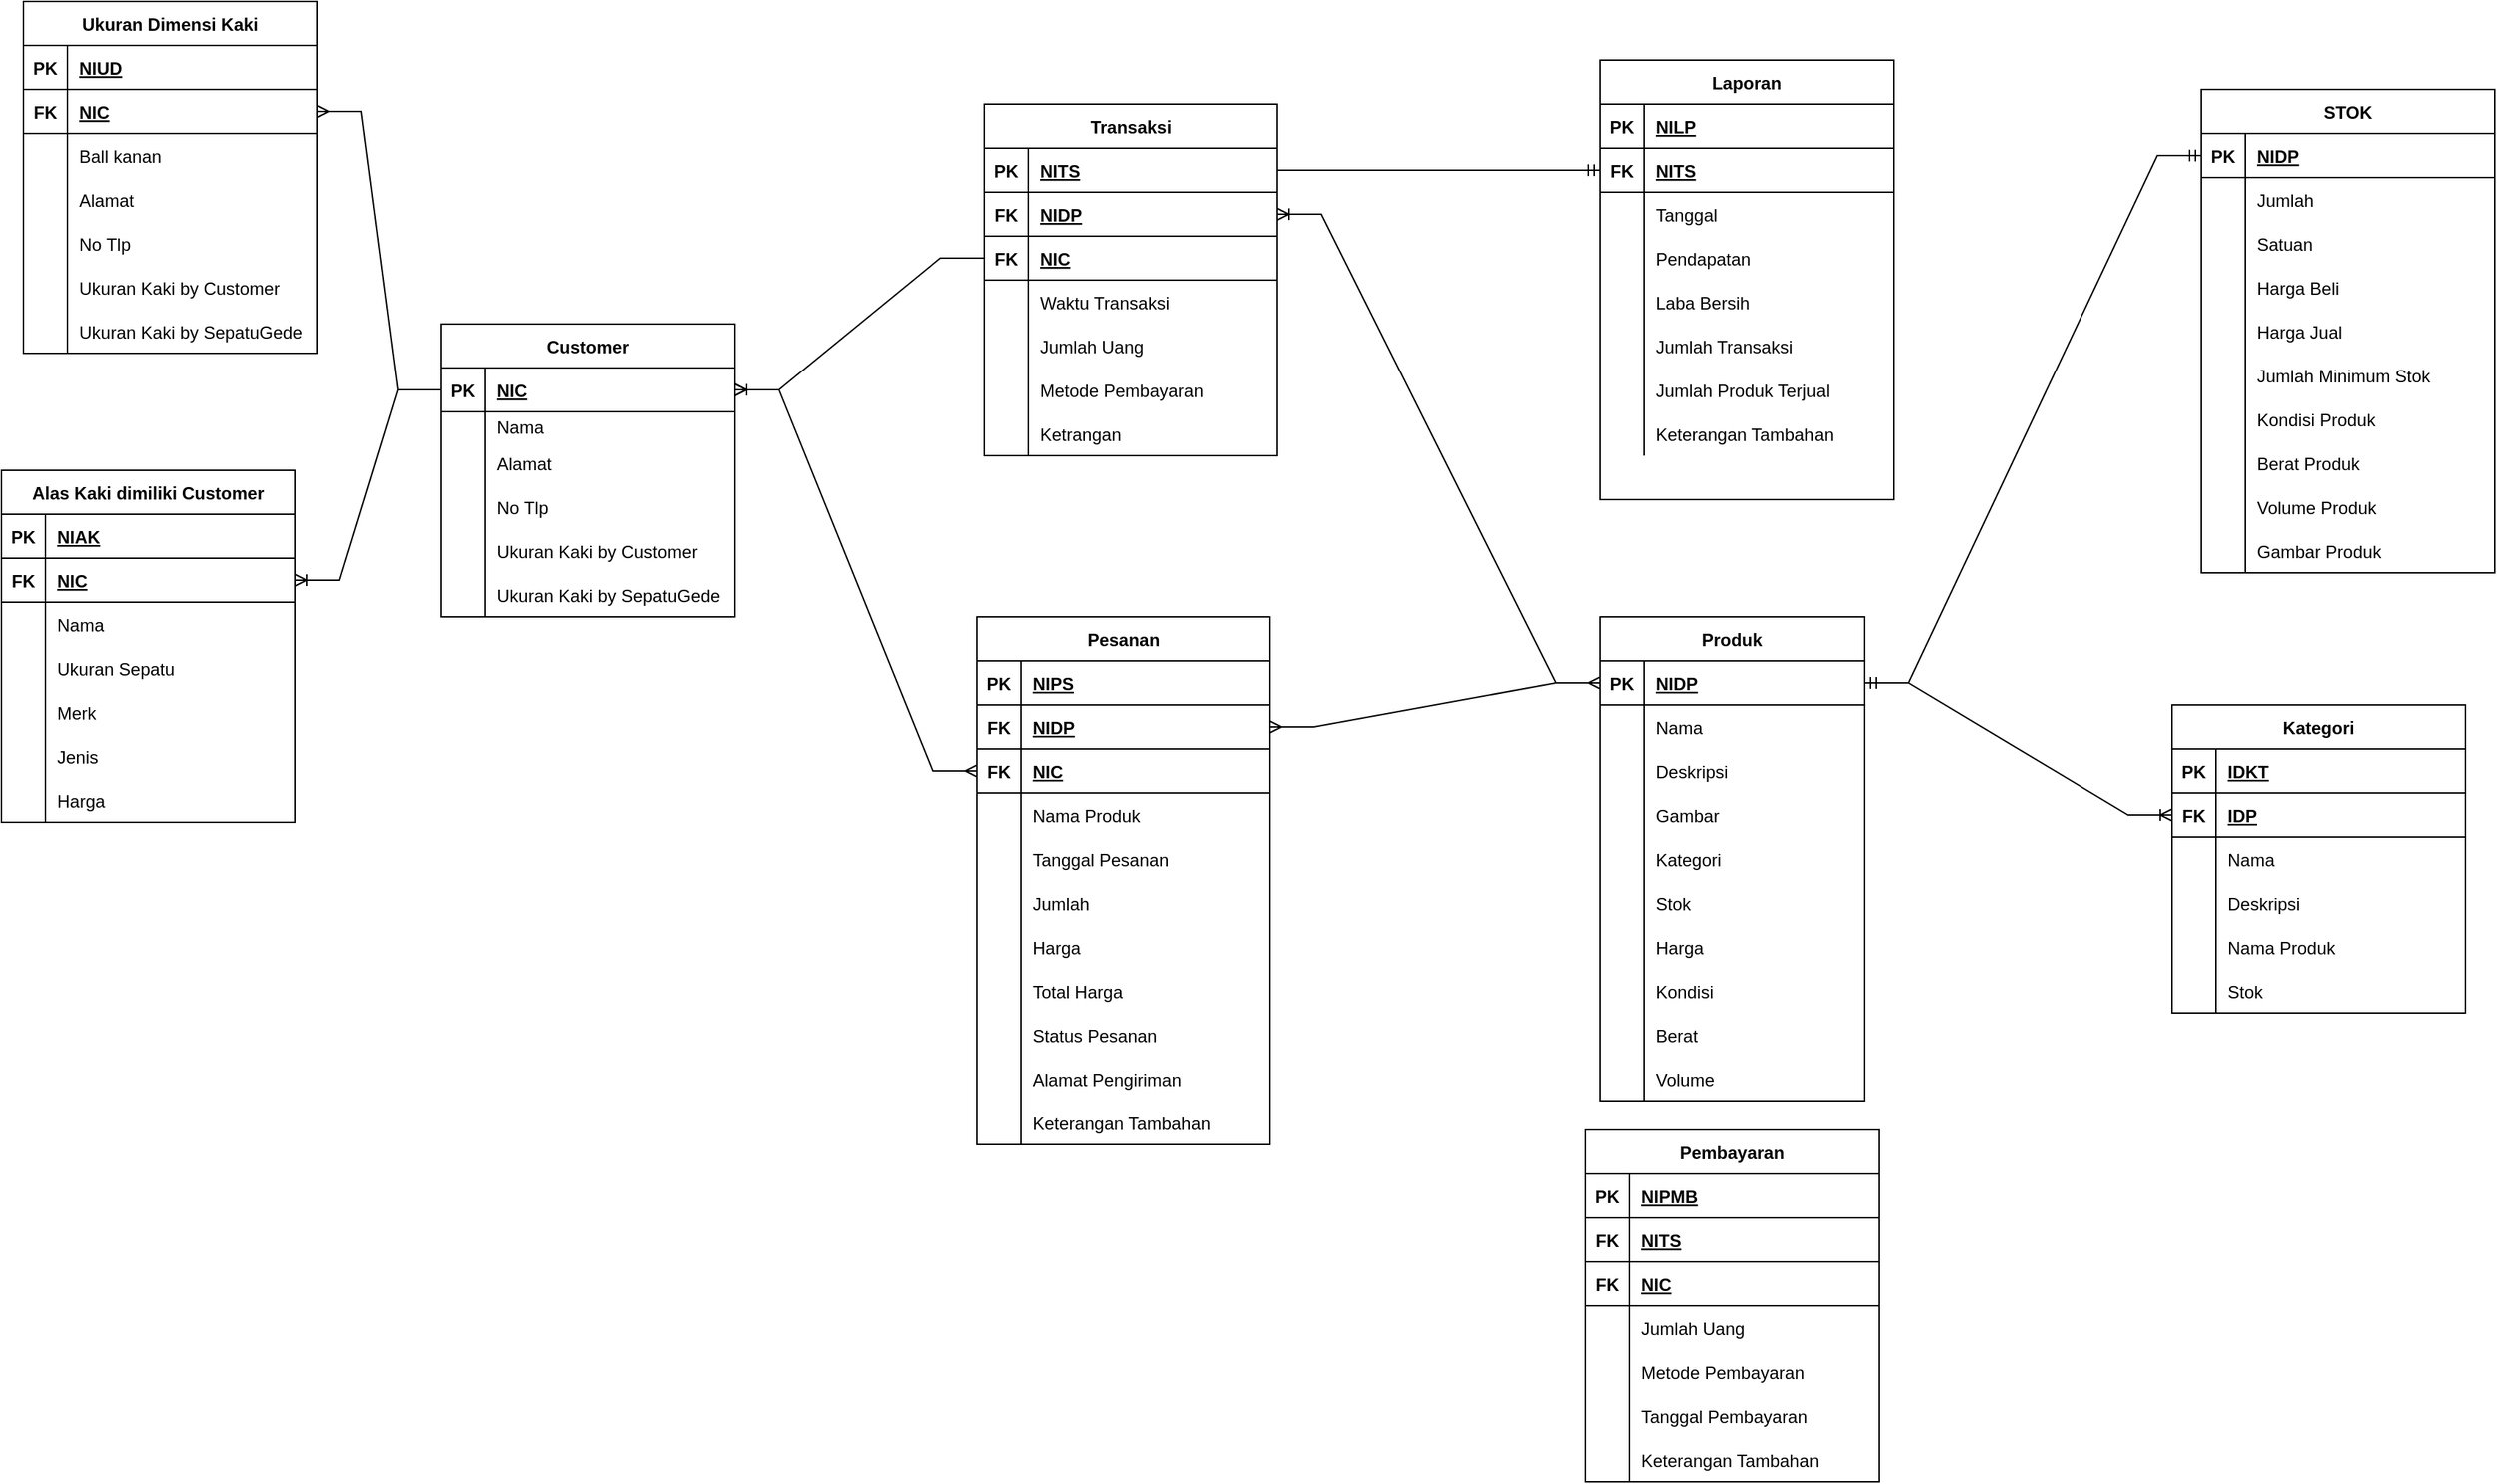 <mxfile version="20.7.4" type="github">
  <diagram id="R2lEEEUBdFMjLlhIrx00" name="Page-1">
    <mxGraphModel dx="3300" dy="822" grid="1" gridSize="10" guides="1" tooltips="1" connect="1" arrows="1" fold="1" page="1" pageScale="1" pageWidth="850" pageHeight="1100" math="0" shadow="0" extFonts="Permanent Marker^https://fonts.googleapis.com/css?family=Permanent+Marker">
      <root>
        <mxCell id="0" />
        <mxCell id="1" parent="0" />
        <mxCell id="wI239KjRIwQ3bR6DJSo1-2" value="Customer" style="shape=table;startSize=30;container=1;collapsible=1;childLayout=tableLayout;fixedRows=1;rowLines=0;fontStyle=1;align=center;resizeLast=1;" parent="1" vertex="1">
          <mxGeometry x="-990" y="270" width="200" height="200" as="geometry" />
        </mxCell>
        <mxCell id="wI239KjRIwQ3bR6DJSo1-3" value="" style="shape=tableRow;horizontal=0;startSize=0;swimlaneHead=0;swimlaneBody=0;fillColor=none;collapsible=0;dropTarget=0;points=[[0,0.5],[1,0.5]];portConstraint=eastwest;top=0;left=0;right=0;bottom=1;" parent="wI239KjRIwQ3bR6DJSo1-2" vertex="1">
          <mxGeometry y="30" width="200" height="30" as="geometry" />
        </mxCell>
        <mxCell id="wI239KjRIwQ3bR6DJSo1-4" value="PK" style="shape=partialRectangle;connectable=0;fillColor=none;top=0;left=0;bottom=0;right=0;fontStyle=1;overflow=hidden;" parent="wI239KjRIwQ3bR6DJSo1-3" vertex="1">
          <mxGeometry width="30" height="30" as="geometry">
            <mxRectangle width="30" height="30" as="alternateBounds" />
          </mxGeometry>
        </mxCell>
        <mxCell id="wI239KjRIwQ3bR6DJSo1-5" value="NIC" style="shape=partialRectangle;connectable=0;fillColor=none;top=0;left=0;bottom=0;right=0;align=left;spacingLeft=6;fontStyle=5;overflow=hidden;" parent="wI239KjRIwQ3bR6DJSo1-3" vertex="1">
          <mxGeometry x="30" width="170" height="30" as="geometry">
            <mxRectangle width="170" height="30" as="alternateBounds" />
          </mxGeometry>
        </mxCell>
        <mxCell id="wI239KjRIwQ3bR6DJSo1-6" value="" style="shape=tableRow;horizontal=0;startSize=0;swimlaneHead=0;swimlaneBody=0;fillColor=none;collapsible=0;dropTarget=0;points=[[0,0.5],[1,0.5]];portConstraint=eastwest;top=0;left=0;right=0;bottom=0;" parent="wI239KjRIwQ3bR6DJSo1-2" vertex="1">
          <mxGeometry y="60" width="200" height="20" as="geometry" />
        </mxCell>
        <mxCell id="wI239KjRIwQ3bR6DJSo1-7" value="" style="shape=partialRectangle;connectable=0;fillColor=none;top=0;left=0;bottom=0;right=0;editable=1;overflow=hidden;" parent="wI239KjRIwQ3bR6DJSo1-6" vertex="1">
          <mxGeometry width="30" height="20" as="geometry">
            <mxRectangle width="30" height="20" as="alternateBounds" />
          </mxGeometry>
        </mxCell>
        <mxCell id="wI239KjRIwQ3bR6DJSo1-8" value="Nama " style="shape=partialRectangle;connectable=0;fillColor=none;top=0;left=0;bottom=0;right=0;align=left;spacingLeft=6;overflow=hidden;" parent="wI239KjRIwQ3bR6DJSo1-6" vertex="1">
          <mxGeometry x="30" width="170" height="20" as="geometry">
            <mxRectangle width="170" height="20" as="alternateBounds" />
          </mxGeometry>
        </mxCell>
        <mxCell id="wI239KjRIwQ3bR6DJSo1-9" value="" style="shape=tableRow;horizontal=0;startSize=0;swimlaneHead=0;swimlaneBody=0;fillColor=none;collapsible=0;dropTarget=0;points=[[0,0.5],[1,0.5]];portConstraint=eastwest;top=0;left=0;right=0;bottom=0;" parent="wI239KjRIwQ3bR6DJSo1-2" vertex="1">
          <mxGeometry y="80" width="200" height="30" as="geometry" />
        </mxCell>
        <mxCell id="wI239KjRIwQ3bR6DJSo1-10" value="" style="shape=partialRectangle;connectable=0;fillColor=none;top=0;left=0;bottom=0;right=0;editable=1;overflow=hidden;" parent="wI239KjRIwQ3bR6DJSo1-9" vertex="1">
          <mxGeometry width="30" height="30" as="geometry">
            <mxRectangle width="30" height="30" as="alternateBounds" />
          </mxGeometry>
        </mxCell>
        <mxCell id="wI239KjRIwQ3bR6DJSo1-11" value="Alamat" style="shape=partialRectangle;connectable=0;fillColor=none;top=0;left=0;bottom=0;right=0;align=left;spacingLeft=6;overflow=hidden;" parent="wI239KjRIwQ3bR6DJSo1-9" vertex="1">
          <mxGeometry x="30" width="170" height="30" as="geometry">
            <mxRectangle width="170" height="30" as="alternateBounds" />
          </mxGeometry>
        </mxCell>
        <mxCell id="wI239KjRIwQ3bR6DJSo1-12" value="" style="shape=tableRow;horizontal=0;startSize=0;swimlaneHead=0;swimlaneBody=0;fillColor=none;collapsible=0;dropTarget=0;points=[[0,0.5],[1,0.5]];portConstraint=eastwest;top=0;left=0;right=0;bottom=0;" parent="wI239KjRIwQ3bR6DJSo1-2" vertex="1">
          <mxGeometry y="110" width="200" height="30" as="geometry" />
        </mxCell>
        <mxCell id="wI239KjRIwQ3bR6DJSo1-13" value="" style="shape=partialRectangle;connectable=0;fillColor=none;top=0;left=0;bottom=0;right=0;editable=1;overflow=hidden;" parent="wI239KjRIwQ3bR6DJSo1-12" vertex="1">
          <mxGeometry width="30" height="30" as="geometry">
            <mxRectangle width="30" height="30" as="alternateBounds" />
          </mxGeometry>
        </mxCell>
        <mxCell id="wI239KjRIwQ3bR6DJSo1-14" value="No Tlp" style="shape=partialRectangle;connectable=0;fillColor=none;top=0;left=0;bottom=0;right=0;align=left;spacingLeft=6;overflow=hidden;" parent="wI239KjRIwQ3bR6DJSo1-12" vertex="1">
          <mxGeometry x="30" width="170" height="30" as="geometry">
            <mxRectangle width="170" height="30" as="alternateBounds" />
          </mxGeometry>
        </mxCell>
        <mxCell id="wI239KjRIwQ3bR6DJSo1-15" value="" style="shape=tableRow;horizontal=0;startSize=0;swimlaneHead=0;swimlaneBody=0;fillColor=none;collapsible=0;dropTarget=0;points=[[0,0.5],[1,0.5]];portConstraint=eastwest;top=0;left=0;right=0;bottom=0;" parent="wI239KjRIwQ3bR6DJSo1-2" vertex="1">
          <mxGeometry y="140" width="200" height="30" as="geometry" />
        </mxCell>
        <mxCell id="wI239KjRIwQ3bR6DJSo1-16" value="" style="shape=partialRectangle;connectable=0;fillColor=none;top=0;left=0;bottom=0;right=0;editable=1;overflow=hidden;" parent="wI239KjRIwQ3bR6DJSo1-15" vertex="1">
          <mxGeometry width="30" height="30" as="geometry">
            <mxRectangle width="30" height="30" as="alternateBounds" />
          </mxGeometry>
        </mxCell>
        <mxCell id="wI239KjRIwQ3bR6DJSo1-17" value="Ukuran Kaki by Customer" style="shape=partialRectangle;connectable=0;fillColor=none;top=0;left=0;bottom=0;right=0;align=left;spacingLeft=6;overflow=hidden;" parent="wI239KjRIwQ3bR6DJSo1-15" vertex="1">
          <mxGeometry x="30" width="170" height="30" as="geometry">
            <mxRectangle width="170" height="30" as="alternateBounds" />
          </mxGeometry>
        </mxCell>
        <mxCell id="wI239KjRIwQ3bR6DJSo1-18" value="" style="shape=tableRow;horizontal=0;startSize=0;swimlaneHead=0;swimlaneBody=0;fillColor=none;collapsible=0;dropTarget=0;points=[[0,0.5],[1,0.5]];portConstraint=eastwest;top=0;left=0;right=0;bottom=0;" parent="wI239KjRIwQ3bR6DJSo1-2" vertex="1">
          <mxGeometry y="170" width="200" height="30" as="geometry" />
        </mxCell>
        <mxCell id="wI239KjRIwQ3bR6DJSo1-19" value="" style="shape=partialRectangle;connectable=0;fillColor=none;top=0;left=0;bottom=0;right=0;editable=1;overflow=hidden;" parent="wI239KjRIwQ3bR6DJSo1-18" vertex="1">
          <mxGeometry width="30" height="30" as="geometry">
            <mxRectangle width="30" height="30" as="alternateBounds" />
          </mxGeometry>
        </mxCell>
        <mxCell id="wI239KjRIwQ3bR6DJSo1-20" value="Ukuran Kaki by SepatuGede" style="shape=partialRectangle;connectable=0;fillColor=none;top=0;left=0;bottom=0;right=0;align=left;spacingLeft=6;overflow=hidden;" parent="wI239KjRIwQ3bR6DJSo1-18" vertex="1">
          <mxGeometry x="30" width="170" height="30" as="geometry">
            <mxRectangle width="170" height="30" as="alternateBounds" />
          </mxGeometry>
        </mxCell>
        <mxCell id="wI239KjRIwQ3bR6DJSo1-21" value="Alas Kaki dimiliki Customer" style="shape=table;startSize=30;container=1;collapsible=1;childLayout=tableLayout;fixedRows=1;rowLines=0;fontStyle=1;align=center;resizeLast=1;" parent="1" vertex="1">
          <mxGeometry x="-1290" y="370" width="200" height="240" as="geometry" />
        </mxCell>
        <mxCell id="wI239KjRIwQ3bR6DJSo1-22" value="" style="shape=tableRow;horizontal=0;startSize=0;swimlaneHead=0;swimlaneBody=0;fillColor=none;collapsible=0;dropTarget=0;points=[[0,0.5],[1,0.5]];portConstraint=eastwest;top=0;left=0;right=0;bottom=1;" parent="wI239KjRIwQ3bR6DJSo1-21" vertex="1">
          <mxGeometry y="30" width="200" height="30" as="geometry" />
        </mxCell>
        <mxCell id="wI239KjRIwQ3bR6DJSo1-23" value="PK" style="shape=partialRectangle;connectable=0;fillColor=none;top=0;left=0;bottom=0;right=0;fontStyle=1;overflow=hidden;" parent="wI239KjRIwQ3bR6DJSo1-22" vertex="1">
          <mxGeometry width="30" height="30" as="geometry">
            <mxRectangle width="30" height="30" as="alternateBounds" />
          </mxGeometry>
        </mxCell>
        <mxCell id="wI239KjRIwQ3bR6DJSo1-24" value="NIAK" style="shape=partialRectangle;connectable=0;fillColor=none;top=0;left=0;bottom=0;right=0;align=left;spacingLeft=6;fontStyle=5;overflow=hidden;" parent="wI239KjRIwQ3bR6DJSo1-22" vertex="1">
          <mxGeometry x="30" width="170" height="30" as="geometry">
            <mxRectangle width="170" height="30" as="alternateBounds" />
          </mxGeometry>
        </mxCell>
        <mxCell id="wI239KjRIwQ3bR6DJSo1-25" value="" style="shape=tableRow;horizontal=0;startSize=0;swimlaneHead=0;swimlaneBody=0;fillColor=none;collapsible=0;dropTarget=0;points=[[0,0.5],[1,0.5]];portConstraint=eastwest;top=0;left=0;right=0;bottom=1;" parent="wI239KjRIwQ3bR6DJSo1-21" vertex="1">
          <mxGeometry y="60" width="200" height="30" as="geometry" />
        </mxCell>
        <mxCell id="wI239KjRIwQ3bR6DJSo1-26" value="FK" style="shape=partialRectangle;connectable=0;fillColor=none;top=0;left=0;bottom=0;right=0;fontStyle=1;overflow=hidden;" parent="wI239KjRIwQ3bR6DJSo1-25" vertex="1">
          <mxGeometry width="30" height="30" as="geometry">
            <mxRectangle width="30" height="30" as="alternateBounds" />
          </mxGeometry>
        </mxCell>
        <mxCell id="wI239KjRIwQ3bR6DJSo1-27" value="NIC" style="shape=partialRectangle;connectable=0;fillColor=none;top=0;left=0;bottom=0;right=0;align=left;spacingLeft=6;fontStyle=5;overflow=hidden;" parent="wI239KjRIwQ3bR6DJSo1-25" vertex="1">
          <mxGeometry x="30" width="170" height="30" as="geometry">
            <mxRectangle width="170" height="30" as="alternateBounds" />
          </mxGeometry>
        </mxCell>
        <mxCell id="wI239KjRIwQ3bR6DJSo1-28" value="" style="shape=tableRow;horizontal=0;startSize=0;swimlaneHead=0;swimlaneBody=0;fillColor=none;collapsible=0;dropTarget=0;points=[[0,0.5],[1,0.5]];portConstraint=eastwest;top=0;left=0;right=0;bottom=0;" parent="wI239KjRIwQ3bR6DJSo1-21" vertex="1">
          <mxGeometry y="90" width="200" height="30" as="geometry" />
        </mxCell>
        <mxCell id="wI239KjRIwQ3bR6DJSo1-29" value="" style="shape=partialRectangle;connectable=0;fillColor=none;top=0;left=0;bottom=0;right=0;editable=1;overflow=hidden;" parent="wI239KjRIwQ3bR6DJSo1-28" vertex="1">
          <mxGeometry width="30" height="30" as="geometry">
            <mxRectangle width="30" height="30" as="alternateBounds" />
          </mxGeometry>
        </mxCell>
        <mxCell id="wI239KjRIwQ3bR6DJSo1-30" value="Nama " style="shape=partialRectangle;connectable=0;fillColor=none;top=0;left=0;bottom=0;right=0;align=left;spacingLeft=6;overflow=hidden;" parent="wI239KjRIwQ3bR6DJSo1-28" vertex="1">
          <mxGeometry x="30" width="170" height="30" as="geometry">
            <mxRectangle width="170" height="30" as="alternateBounds" />
          </mxGeometry>
        </mxCell>
        <mxCell id="wI239KjRIwQ3bR6DJSo1-31" value="" style="shape=tableRow;horizontal=0;startSize=0;swimlaneHead=0;swimlaneBody=0;fillColor=none;collapsible=0;dropTarget=0;points=[[0,0.5],[1,0.5]];portConstraint=eastwest;top=0;left=0;right=0;bottom=0;" parent="wI239KjRIwQ3bR6DJSo1-21" vertex="1">
          <mxGeometry y="120" width="200" height="30" as="geometry" />
        </mxCell>
        <mxCell id="wI239KjRIwQ3bR6DJSo1-32" value="" style="shape=partialRectangle;connectable=0;fillColor=none;top=0;left=0;bottom=0;right=0;editable=1;overflow=hidden;" parent="wI239KjRIwQ3bR6DJSo1-31" vertex="1">
          <mxGeometry width="30" height="30" as="geometry">
            <mxRectangle width="30" height="30" as="alternateBounds" />
          </mxGeometry>
        </mxCell>
        <mxCell id="wI239KjRIwQ3bR6DJSo1-33" value="Ukuran Sepatu" style="shape=partialRectangle;connectable=0;fillColor=none;top=0;left=0;bottom=0;right=0;align=left;spacingLeft=6;overflow=hidden;" parent="wI239KjRIwQ3bR6DJSo1-31" vertex="1">
          <mxGeometry x="30" width="170" height="30" as="geometry">
            <mxRectangle width="170" height="30" as="alternateBounds" />
          </mxGeometry>
        </mxCell>
        <mxCell id="wI239KjRIwQ3bR6DJSo1-34" value="" style="shape=tableRow;horizontal=0;startSize=0;swimlaneHead=0;swimlaneBody=0;fillColor=none;collapsible=0;dropTarget=0;points=[[0,0.5],[1,0.5]];portConstraint=eastwest;top=0;left=0;right=0;bottom=0;" parent="wI239KjRIwQ3bR6DJSo1-21" vertex="1">
          <mxGeometry y="150" width="200" height="30" as="geometry" />
        </mxCell>
        <mxCell id="wI239KjRIwQ3bR6DJSo1-35" value="" style="shape=partialRectangle;connectable=0;fillColor=none;top=0;left=0;bottom=0;right=0;editable=1;overflow=hidden;" parent="wI239KjRIwQ3bR6DJSo1-34" vertex="1">
          <mxGeometry width="30" height="30" as="geometry">
            <mxRectangle width="30" height="30" as="alternateBounds" />
          </mxGeometry>
        </mxCell>
        <mxCell id="wI239KjRIwQ3bR6DJSo1-36" value="Merk" style="shape=partialRectangle;connectable=0;fillColor=none;top=0;left=0;bottom=0;right=0;align=left;spacingLeft=6;overflow=hidden;" parent="wI239KjRIwQ3bR6DJSo1-34" vertex="1">
          <mxGeometry x="30" width="170" height="30" as="geometry">
            <mxRectangle width="170" height="30" as="alternateBounds" />
          </mxGeometry>
        </mxCell>
        <mxCell id="wI239KjRIwQ3bR6DJSo1-37" value="" style="shape=tableRow;horizontal=0;startSize=0;swimlaneHead=0;swimlaneBody=0;fillColor=none;collapsible=0;dropTarget=0;points=[[0,0.5],[1,0.5]];portConstraint=eastwest;top=0;left=0;right=0;bottom=0;" parent="wI239KjRIwQ3bR6DJSo1-21" vertex="1">
          <mxGeometry y="180" width="200" height="30" as="geometry" />
        </mxCell>
        <mxCell id="wI239KjRIwQ3bR6DJSo1-38" value="" style="shape=partialRectangle;connectable=0;fillColor=none;top=0;left=0;bottom=0;right=0;editable=1;overflow=hidden;" parent="wI239KjRIwQ3bR6DJSo1-37" vertex="1">
          <mxGeometry width="30" height="30" as="geometry">
            <mxRectangle width="30" height="30" as="alternateBounds" />
          </mxGeometry>
        </mxCell>
        <mxCell id="wI239KjRIwQ3bR6DJSo1-39" value="Jenis" style="shape=partialRectangle;connectable=0;fillColor=none;top=0;left=0;bottom=0;right=0;align=left;spacingLeft=6;overflow=hidden;" parent="wI239KjRIwQ3bR6DJSo1-37" vertex="1">
          <mxGeometry x="30" width="170" height="30" as="geometry">
            <mxRectangle width="170" height="30" as="alternateBounds" />
          </mxGeometry>
        </mxCell>
        <mxCell id="wI239KjRIwQ3bR6DJSo1-40" value="" style="shape=tableRow;horizontal=0;startSize=0;swimlaneHead=0;swimlaneBody=0;fillColor=none;collapsible=0;dropTarget=0;points=[[0,0.5],[1,0.5]];portConstraint=eastwest;top=0;left=0;right=0;bottom=0;" parent="wI239KjRIwQ3bR6DJSo1-21" vertex="1">
          <mxGeometry y="210" width="200" height="30" as="geometry" />
        </mxCell>
        <mxCell id="wI239KjRIwQ3bR6DJSo1-41" value="" style="shape=partialRectangle;connectable=0;fillColor=none;top=0;left=0;bottom=0;right=0;editable=1;overflow=hidden;" parent="wI239KjRIwQ3bR6DJSo1-40" vertex="1">
          <mxGeometry width="30" height="30" as="geometry">
            <mxRectangle width="30" height="30" as="alternateBounds" />
          </mxGeometry>
        </mxCell>
        <mxCell id="wI239KjRIwQ3bR6DJSo1-42" value="Harga" style="shape=partialRectangle;connectable=0;fillColor=none;top=0;left=0;bottom=0;right=0;align=left;spacingLeft=6;overflow=hidden;" parent="wI239KjRIwQ3bR6DJSo1-40" vertex="1">
          <mxGeometry x="30" width="170" height="30" as="geometry">
            <mxRectangle width="170" height="30" as="alternateBounds" />
          </mxGeometry>
        </mxCell>
        <mxCell id="wI239KjRIwQ3bR6DJSo1-43" value="" style="edgeStyle=entityRelationEdgeStyle;fontSize=12;html=1;endArrow=ERoneToMany;rounded=0;entryX=1;entryY=0.5;entryDx=0;entryDy=0;exitX=0;exitY=0.5;exitDx=0;exitDy=0;" parent="1" source="wI239KjRIwQ3bR6DJSo1-3" target="wI239KjRIwQ3bR6DJSo1-25" edge="1">
          <mxGeometry width="100" height="100" relative="1" as="geometry">
            <mxPoint x="-940" y="300" as="sourcePoint" />
            <mxPoint x="390" y="270" as="targetPoint" />
          </mxGeometry>
        </mxCell>
        <mxCell id="wI239KjRIwQ3bR6DJSo1-44" value="Ukuran Dimensi Kaki" style="shape=table;startSize=30;container=1;collapsible=1;childLayout=tableLayout;fixedRows=1;rowLines=0;fontStyle=1;align=center;resizeLast=1;" parent="1" vertex="1">
          <mxGeometry x="-1275" y="50" width="200" height="240" as="geometry" />
        </mxCell>
        <mxCell id="wI239KjRIwQ3bR6DJSo1-45" value="" style="shape=tableRow;horizontal=0;startSize=0;swimlaneHead=0;swimlaneBody=0;fillColor=none;collapsible=0;dropTarget=0;points=[[0,0.5],[1,0.5]];portConstraint=eastwest;top=0;left=0;right=0;bottom=1;" parent="wI239KjRIwQ3bR6DJSo1-44" vertex="1">
          <mxGeometry y="30" width="200" height="30" as="geometry" />
        </mxCell>
        <mxCell id="wI239KjRIwQ3bR6DJSo1-46" value="PK" style="shape=partialRectangle;connectable=0;fillColor=none;top=0;left=0;bottom=0;right=0;fontStyle=1;overflow=hidden;" parent="wI239KjRIwQ3bR6DJSo1-45" vertex="1">
          <mxGeometry width="30" height="30" as="geometry">
            <mxRectangle width="30" height="30" as="alternateBounds" />
          </mxGeometry>
        </mxCell>
        <mxCell id="wI239KjRIwQ3bR6DJSo1-47" value="NIUD" style="shape=partialRectangle;connectable=0;fillColor=none;top=0;left=0;bottom=0;right=0;align=left;spacingLeft=6;fontStyle=5;overflow=hidden;" parent="wI239KjRIwQ3bR6DJSo1-45" vertex="1">
          <mxGeometry x="30" width="170" height="30" as="geometry">
            <mxRectangle width="170" height="30" as="alternateBounds" />
          </mxGeometry>
        </mxCell>
        <mxCell id="wI239KjRIwQ3bR6DJSo1-48" value="" style="shape=tableRow;horizontal=0;startSize=0;swimlaneHead=0;swimlaneBody=0;fillColor=none;collapsible=0;dropTarget=0;points=[[0,0.5],[1,0.5]];portConstraint=eastwest;top=0;left=0;right=0;bottom=1;" parent="wI239KjRIwQ3bR6DJSo1-44" vertex="1">
          <mxGeometry y="60" width="200" height="30" as="geometry" />
        </mxCell>
        <mxCell id="wI239KjRIwQ3bR6DJSo1-49" value="FK" style="shape=partialRectangle;connectable=0;fillColor=none;top=0;left=0;bottom=0;right=0;fontStyle=1;overflow=hidden;" parent="wI239KjRIwQ3bR6DJSo1-48" vertex="1">
          <mxGeometry width="30" height="30" as="geometry">
            <mxRectangle width="30" height="30" as="alternateBounds" />
          </mxGeometry>
        </mxCell>
        <mxCell id="wI239KjRIwQ3bR6DJSo1-50" value="NIC" style="shape=partialRectangle;connectable=0;fillColor=none;top=0;left=0;bottom=0;right=0;align=left;spacingLeft=6;fontStyle=5;overflow=hidden;" parent="wI239KjRIwQ3bR6DJSo1-48" vertex="1">
          <mxGeometry x="30" width="170" height="30" as="geometry">
            <mxRectangle width="170" height="30" as="alternateBounds" />
          </mxGeometry>
        </mxCell>
        <mxCell id="wI239KjRIwQ3bR6DJSo1-51" value="" style="shape=tableRow;horizontal=0;startSize=0;swimlaneHead=0;swimlaneBody=0;fillColor=none;collapsible=0;dropTarget=0;points=[[0,0.5],[1,0.5]];portConstraint=eastwest;top=0;left=0;right=0;bottom=0;" parent="wI239KjRIwQ3bR6DJSo1-44" vertex="1">
          <mxGeometry y="90" width="200" height="30" as="geometry" />
        </mxCell>
        <mxCell id="wI239KjRIwQ3bR6DJSo1-52" value="" style="shape=partialRectangle;connectable=0;fillColor=none;top=0;left=0;bottom=0;right=0;editable=1;overflow=hidden;" parent="wI239KjRIwQ3bR6DJSo1-51" vertex="1">
          <mxGeometry width="30" height="30" as="geometry">
            <mxRectangle width="30" height="30" as="alternateBounds" />
          </mxGeometry>
        </mxCell>
        <mxCell id="wI239KjRIwQ3bR6DJSo1-53" value="Ball kanan" style="shape=partialRectangle;connectable=0;fillColor=none;top=0;left=0;bottom=0;right=0;align=left;spacingLeft=6;overflow=hidden;" parent="wI239KjRIwQ3bR6DJSo1-51" vertex="1">
          <mxGeometry x="30" width="170" height="30" as="geometry">
            <mxRectangle width="170" height="30" as="alternateBounds" />
          </mxGeometry>
        </mxCell>
        <mxCell id="wI239KjRIwQ3bR6DJSo1-54" value="" style="shape=tableRow;horizontal=0;startSize=0;swimlaneHead=0;swimlaneBody=0;fillColor=none;collapsible=0;dropTarget=0;points=[[0,0.5],[1,0.5]];portConstraint=eastwest;top=0;left=0;right=0;bottom=0;" parent="wI239KjRIwQ3bR6DJSo1-44" vertex="1">
          <mxGeometry y="120" width="200" height="30" as="geometry" />
        </mxCell>
        <mxCell id="wI239KjRIwQ3bR6DJSo1-55" value="" style="shape=partialRectangle;connectable=0;fillColor=none;top=0;left=0;bottom=0;right=0;editable=1;overflow=hidden;" parent="wI239KjRIwQ3bR6DJSo1-54" vertex="1">
          <mxGeometry width="30" height="30" as="geometry">
            <mxRectangle width="30" height="30" as="alternateBounds" />
          </mxGeometry>
        </mxCell>
        <mxCell id="wI239KjRIwQ3bR6DJSo1-56" value="Alamat" style="shape=partialRectangle;connectable=0;fillColor=none;top=0;left=0;bottom=0;right=0;align=left;spacingLeft=6;overflow=hidden;" parent="wI239KjRIwQ3bR6DJSo1-54" vertex="1">
          <mxGeometry x="30" width="170" height="30" as="geometry">
            <mxRectangle width="170" height="30" as="alternateBounds" />
          </mxGeometry>
        </mxCell>
        <mxCell id="wI239KjRIwQ3bR6DJSo1-57" value="" style="shape=tableRow;horizontal=0;startSize=0;swimlaneHead=0;swimlaneBody=0;fillColor=none;collapsible=0;dropTarget=0;points=[[0,0.5],[1,0.5]];portConstraint=eastwest;top=0;left=0;right=0;bottom=0;" parent="wI239KjRIwQ3bR6DJSo1-44" vertex="1">
          <mxGeometry y="150" width="200" height="30" as="geometry" />
        </mxCell>
        <mxCell id="wI239KjRIwQ3bR6DJSo1-58" value="" style="shape=partialRectangle;connectable=0;fillColor=none;top=0;left=0;bottom=0;right=0;editable=1;overflow=hidden;" parent="wI239KjRIwQ3bR6DJSo1-57" vertex="1">
          <mxGeometry width="30" height="30" as="geometry">
            <mxRectangle width="30" height="30" as="alternateBounds" />
          </mxGeometry>
        </mxCell>
        <mxCell id="wI239KjRIwQ3bR6DJSo1-59" value="No Tlp" style="shape=partialRectangle;connectable=0;fillColor=none;top=0;left=0;bottom=0;right=0;align=left;spacingLeft=6;overflow=hidden;" parent="wI239KjRIwQ3bR6DJSo1-57" vertex="1">
          <mxGeometry x="30" width="170" height="30" as="geometry">
            <mxRectangle width="170" height="30" as="alternateBounds" />
          </mxGeometry>
        </mxCell>
        <mxCell id="wI239KjRIwQ3bR6DJSo1-60" value="" style="shape=tableRow;horizontal=0;startSize=0;swimlaneHead=0;swimlaneBody=0;fillColor=none;collapsible=0;dropTarget=0;points=[[0,0.5],[1,0.5]];portConstraint=eastwest;top=0;left=0;right=0;bottom=0;" parent="wI239KjRIwQ3bR6DJSo1-44" vertex="1">
          <mxGeometry y="180" width="200" height="30" as="geometry" />
        </mxCell>
        <mxCell id="wI239KjRIwQ3bR6DJSo1-61" value="" style="shape=partialRectangle;connectable=0;fillColor=none;top=0;left=0;bottom=0;right=0;editable=1;overflow=hidden;" parent="wI239KjRIwQ3bR6DJSo1-60" vertex="1">
          <mxGeometry width="30" height="30" as="geometry">
            <mxRectangle width="30" height="30" as="alternateBounds" />
          </mxGeometry>
        </mxCell>
        <mxCell id="wI239KjRIwQ3bR6DJSo1-62" value="Ukuran Kaki by Customer" style="shape=partialRectangle;connectable=0;fillColor=none;top=0;left=0;bottom=0;right=0;align=left;spacingLeft=6;overflow=hidden;" parent="wI239KjRIwQ3bR6DJSo1-60" vertex="1">
          <mxGeometry x="30" width="170" height="30" as="geometry">
            <mxRectangle width="170" height="30" as="alternateBounds" />
          </mxGeometry>
        </mxCell>
        <mxCell id="wI239KjRIwQ3bR6DJSo1-63" value="" style="shape=tableRow;horizontal=0;startSize=0;swimlaneHead=0;swimlaneBody=0;fillColor=none;collapsible=0;dropTarget=0;points=[[0,0.5],[1,0.5]];portConstraint=eastwest;top=0;left=0;right=0;bottom=0;" parent="wI239KjRIwQ3bR6DJSo1-44" vertex="1">
          <mxGeometry y="210" width="200" height="30" as="geometry" />
        </mxCell>
        <mxCell id="wI239KjRIwQ3bR6DJSo1-64" value="" style="shape=partialRectangle;connectable=0;fillColor=none;top=0;left=0;bottom=0;right=0;editable=1;overflow=hidden;" parent="wI239KjRIwQ3bR6DJSo1-63" vertex="1">
          <mxGeometry width="30" height="30" as="geometry">
            <mxRectangle width="30" height="30" as="alternateBounds" />
          </mxGeometry>
        </mxCell>
        <mxCell id="wI239KjRIwQ3bR6DJSo1-65" value="Ukuran Kaki by SepatuGede" style="shape=partialRectangle;connectable=0;fillColor=none;top=0;left=0;bottom=0;right=0;align=left;spacingLeft=6;overflow=hidden;" parent="wI239KjRIwQ3bR6DJSo1-63" vertex="1">
          <mxGeometry x="30" width="170" height="30" as="geometry">
            <mxRectangle width="170" height="30" as="alternateBounds" />
          </mxGeometry>
        </mxCell>
        <mxCell id="wI239KjRIwQ3bR6DJSo1-66" value="" style="edgeStyle=entityRelationEdgeStyle;fontSize=12;html=1;endArrow=ERmany;rounded=0;exitX=0;exitY=0.5;exitDx=0;exitDy=0;entryX=1;entryY=0.5;entryDx=0;entryDy=0;" parent="1" source="wI239KjRIwQ3bR6DJSo1-3" target="wI239KjRIwQ3bR6DJSo1-48" edge="1">
          <mxGeometry width="100" height="100" relative="1" as="geometry">
            <mxPoint x="290" y="600" as="sourcePoint" />
            <mxPoint x="390" y="500" as="targetPoint" />
          </mxGeometry>
        </mxCell>
        <mxCell id="wI239KjRIwQ3bR6DJSo1-89" value="Kategori" style="shape=table;startSize=30;container=1;collapsible=1;childLayout=tableLayout;fixedRows=1;rowLines=0;fontStyle=1;align=center;resizeLast=1;" parent="1" vertex="1">
          <mxGeometry x="190" y="530" width="200" height="210" as="geometry" />
        </mxCell>
        <mxCell id="wI239KjRIwQ3bR6DJSo1-90" value="" style="shape=tableRow;horizontal=0;startSize=0;swimlaneHead=0;swimlaneBody=0;fillColor=none;collapsible=0;dropTarget=0;points=[[0,0.5],[1,0.5]];portConstraint=eastwest;top=0;left=0;right=0;bottom=1;" parent="wI239KjRIwQ3bR6DJSo1-89" vertex="1">
          <mxGeometry y="30" width="200" height="30" as="geometry" />
        </mxCell>
        <mxCell id="wI239KjRIwQ3bR6DJSo1-91" value="PK" style="shape=partialRectangle;connectable=0;fillColor=none;top=0;left=0;bottom=0;right=0;fontStyle=1;overflow=hidden;" parent="wI239KjRIwQ3bR6DJSo1-90" vertex="1">
          <mxGeometry width="30" height="30" as="geometry">
            <mxRectangle width="30" height="30" as="alternateBounds" />
          </mxGeometry>
        </mxCell>
        <mxCell id="wI239KjRIwQ3bR6DJSo1-92" value="IDKT" style="shape=partialRectangle;connectable=0;fillColor=none;top=0;left=0;bottom=0;right=0;align=left;spacingLeft=6;fontStyle=5;overflow=hidden;" parent="wI239KjRIwQ3bR6DJSo1-90" vertex="1">
          <mxGeometry x="30" width="170" height="30" as="geometry">
            <mxRectangle width="170" height="30" as="alternateBounds" />
          </mxGeometry>
        </mxCell>
        <mxCell id="wI239KjRIwQ3bR6DJSo1-93" value="" style="shape=tableRow;horizontal=0;startSize=0;swimlaneHead=0;swimlaneBody=0;fillColor=none;collapsible=0;dropTarget=0;points=[[0,0.5],[1,0.5]];portConstraint=eastwest;top=0;left=0;right=0;bottom=1;" parent="wI239KjRIwQ3bR6DJSo1-89" vertex="1">
          <mxGeometry y="60" width="200" height="30" as="geometry" />
        </mxCell>
        <mxCell id="wI239KjRIwQ3bR6DJSo1-94" value="FK" style="shape=partialRectangle;connectable=0;fillColor=none;top=0;left=0;bottom=0;right=0;fontStyle=1;overflow=hidden;" parent="wI239KjRIwQ3bR6DJSo1-93" vertex="1">
          <mxGeometry width="30" height="30" as="geometry">
            <mxRectangle width="30" height="30" as="alternateBounds" />
          </mxGeometry>
        </mxCell>
        <mxCell id="wI239KjRIwQ3bR6DJSo1-95" value="IDP" style="shape=partialRectangle;connectable=0;fillColor=none;top=0;left=0;bottom=0;right=0;align=left;spacingLeft=6;fontStyle=5;overflow=hidden;" parent="wI239KjRIwQ3bR6DJSo1-93" vertex="1">
          <mxGeometry x="30" width="170" height="30" as="geometry">
            <mxRectangle width="170" height="30" as="alternateBounds" />
          </mxGeometry>
        </mxCell>
        <mxCell id="wI239KjRIwQ3bR6DJSo1-96" value="" style="shape=tableRow;horizontal=0;startSize=0;swimlaneHead=0;swimlaneBody=0;fillColor=none;collapsible=0;dropTarget=0;points=[[0,0.5],[1,0.5]];portConstraint=eastwest;top=0;left=0;right=0;bottom=0;" parent="wI239KjRIwQ3bR6DJSo1-89" vertex="1">
          <mxGeometry y="90" width="200" height="30" as="geometry" />
        </mxCell>
        <mxCell id="wI239KjRIwQ3bR6DJSo1-97" value="" style="shape=partialRectangle;connectable=0;fillColor=none;top=0;left=0;bottom=0;right=0;editable=1;overflow=hidden;" parent="wI239KjRIwQ3bR6DJSo1-96" vertex="1">
          <mxGeometry width="30" height="30" as="geometry">
            <mxRectangle width="30" height="30" as="alternateBounds" />
          </mxGeometry>
        </mxCell>
        <mxCell id="wI239KjRIwQ3bR6DJSo1-98" value="Nama " style="shape=partialRectangle;connectable=0;fillColor=none;top=0;left=0;bottom=0;right=0;align=left;spacingLeft=6;overflow=hidden;" parent="wI239KjRIwQ3bR6DJSo1-96" vertex="1">
          <mxGeometry x="30" width="170" height="30" as="geometry">
            <mxRectangle width="170" height="30" as="alternateBounds" />
          </mxGeometry>
        </mxCell>
        <mxCell id="wI239KjRIwQ3bR6DJSo1-99" value="" style="shape=tableRow;horizontal=0;startSize=0;swimlaneHead=0;swimlaneBody=0;fillColor=none;collapsible=0;dropTarget=0;points=[[0,0.5],[1,0.5]];portConstraint=eastwest;top=0;left=0;right=0;bottom=0;" parent="wI239KjRIwQ3bR6DJSo1-89" vertex="1">
          <mxGeometry y="120" width="200" height="30" as="geometry" />
        </mxCell>
        <mxCell id="wI239KjRIwQ3bR6DJSo1-100" value="" style="shape=partialRectangle;connectable=0;fillColor=none;top=0;left=0;bottom=0;right=0;editable=1;overflow=hidden;" parent="wI239KjRIwQ3bR6DJSo1-99" vertex="1">
          <mxGeometry width="30" height="30" as="geometry">
            <mxRectangle width="30" height="30" as="alternateBounds" />
          </mxGeometry>
        </mxCell>
        <mxCell id="wI239KjRIwQ3bR6DJSo1-101" value="Deskripsi" style="shape=partialRectangle;connectable=0;fillColor=none;top=0;left=0;bottom=0;right=0;align=left;spacingLeft=6;overflow=hidden;" parent="wI239KjRIwQ3bR6DJSo1-99" vertex="1">
          <mxGeometry x="30" width="170" height="30" as="geometry">
            <mxRectangle width="170" height="30" as="alternateBounds" />
          </mxGeometry>
        </mxCell>
        <mxCell id="wI239KjRIwQ3bR6DJSo1-102" value="" style="shape=tableRow;horizontal=0;startSize=0;swimlaneHead=0;swimlaneBody=0;fillColor=none;collapsible=0;dropTarget=0;points=[[0,0.5],[1,0.5]];portConstraint=eastwest;top=0;left=0;right=0;bottom=0;" parent="wI239KjRIwQ3bR6DJSo1-89" vertex="1">
          <mxGeometry y="150" width="200" height="30" as="geometry" />
        </mxCell>
        <mxCell id="wI239KjRIwQ3bR6DJSo1-103" value="" style="shape=partialRectangle;connectable=0;fillColor=none;top=0;left=0;bottom=0;right=0;editable=1;overflow=hidden;" parent="wI239KjRIwQ3bR6DJSo1-102" vertex="1">
          <mxGeometry width="30" height="30" as="geometry">
            <mxRectangle width="30" height="30" as="alternateBounds" />
          </mxGeometry>
        </mxCell>
        <mxCell id="wI239KjRIwQ3bR6DJSo1-104" value="Nama Produk" style="shape=partialRectangle;connectable=0;fillColor=none;top=0;left=0;bottom=0;right=0;align=left;spacingLeft=6;overflow=hidden;" parent="wI239KjRIwQ3bR6DJSo1-102" vertex="1">
          <mxGeometry x="30" width="170" height="30" as="geometry">
            <mxRectangle width="170" height="30" as="alternateBounds" />
          </mxGeometry>
        </mxCell>
        <mxCell id="wI239KjRIwQ3bR6DJSo1-105" value="" style="shape=tableRow;horizontal=0;startSize=0;swimlaneHead=0;swimlaneBody=0;fillColor=none;collapsible=0;dropTarget=0;points=[[0,0.5],[1,0.5]];portConstraint=eastwest;top=0;left=0;right=0;bottom=0;" parent="wI239KjRIwQ3bR6DJSo1-89" vertex="1">
          <mxGeometry y="180" width="200" height="30" as="geometry" />
        </mxCell>
        <mxCell id="wI239KjRIwQ3bR6DJSo1-106" value="" style="shape=partialRectangle;connectable=0;fillColor=none;top=0;left=0;bottom=0;right=0;editable=1;overflow=hidden;" parent="wI239KjRIwQ3bR6DJSo1-105" vertex="1">
          <mxGeometry width="30" height="30" as="geometry">
            <mxRectangle width="30" height="30" as="alternateBounds" />
          </mxGeometry>
        </mxCell>
        <mxCell id="wI239KjRIwQ3bR6DJSo1-107" value="Stok" style="shape=partialRectangle;connectable=0;fillColor=none;top=0;left=0;bottom=0;right=0;align=left;spacingLeft=6;overflow=hidden;" parent="wI239KjRIwQ3bR6DJSo1-105" vertex="1">
          <mxGeometry x="30" width="170" height="30" as="geometry">
            <mxRectangle width="170" height="30" as="alternateBounds" />
          </mxGeometry>
        </mxCell>
        <mxCell id="wI239KjRIwQ3bR6DJSo1-108" value="" style="edgeStyle=entityRelationEdgeStyle;fontSize=12;html=1;endArrow=ERoneToMany;rounded=0;exitX=1;exitY=0.5;exitDx=0;exitDy=0;" parent="1" source="wI239KjRIwQ3bR6DJSo1-68" target="wI239KjRIwQ3bR6DJSo1-93" edge="1">
          <mxGeometry width="100" height="100" relative="1" as="geometry">
            <mxPoint x="-30" y="290" as="sourcePoint" />
            <mxPoint x="70" y="190" as="targetPoint" />
          </mxGeometry>
        </mxCell>
        <mxCell id="wI239KjRIwQ3bR6DJSo1-109" value="Pesanan" style="shape=table;startSize=30;container=1;collapsible=1;childLayout=tableLayout;fixedRows=1;rowLines=0;fontStyle=1;align=center;resizeLast=1;" parent="1" vertex="1">
          <mxGeometry x="-625" y="470" width="200" height="360" as="geometry" />
        </mxCell>
        <mxCell id="wI239KjRIwQ3bR6DJSo1-110" value="" style="shape=tableRow;horizontal=0;startSize=0;swimlaneHead=0;swimlaneBody=0;fillColor=none;collapsible=0;dropTarget=0;points=[[0,0.5],[1,0.5]];portConstraint=eastwest;top=0;left=0;right=0;bottom=1;" parent="wI239KjRIwQ3bR6DJSo1-109" vertex="1">
          <mxGeometry y="30" width="200" height="30" as="geometry" />
        </mxCell>
        <mxCell id="wI239KjRIwQ3bR6DJSo1-111" value="PK" style="shape=partialRectangle;connectable=0;fillColor=none;top=0;left=0;bottom=0;right=0;fontStyle=1;overflow=hidden;" parent="wI239KjRIwQ3bR6DJSo1-110" vertex="1">
          <mxGeometry width="30" height="30" as="geometry">
            <mxRectangle width="30" height="30" as="alternateBounds" />
          </mxGeometry>
        </mxCell>
        <mxCell id="wI239KjRIwQ3bR6DJSo1-112" value="NIPS" style="shape=partialRectangle;connectable=0;fillColor=none;top=0;left=0;bottom=0;right=0;align=left;spacingLeft=6;fontStyle=5;overflow=hidden;" parent="wI239KjRIwQ3bR6DJSo1-110" vertex="1">
          <mxGeometry x="30" width="170" height="30" as="geometry">
            <mxRectangle width="170" height="30" as="alternateBounds" />
          </mxGeometry>
        </mxCell>
        <mxCell id="wI239KjRIwQ3bR6DJSo1-113" value="" style="shape=tableRow;horizontal=0;startSize=0;swimlaneHead=0;swimlaneBody=0;fillColor=none;collapsible=0;dropTarget=0;points=[[0,0.5],[1,0.5]];portConstraint=eastwest;top=0;left=0;right=0;bottom=1;" parent="wI239KjRIwQ3bR6DJSo1-109" vertex="1">
          <mxGeometry y="60" width="200" height="30" as="geometry" />
        </mxCell>
        <mxCell id="wI239KjRIwQ3bR6DJSo1-114" value="FK" style="shape=partialRectangle;connectable=0;fillColor=none;top=0;left=0;bottom=0;right=0;fontStyle=1;overflow=hidden;" parent="wI239KjRIwQ3bR6DJSo1-113" vertex="1">
          <mxGeometry width="30" height="30" as="geometry">
            <mxRectangle width="30" height="30" as="alternateBounds" />
          </mxGeometry>
        </mxCell>
        <mxCell id="wI239KjRIwQ3bR6DJSo1-115" value="NIDP" style="shape=partialRectangle;connectable=0;fillColor=none;top=0;left=0;bottom=0;right=0;align=left;spacingLeft=6;fontStyle=5;overflow=hidden;" parent="wI239KjRIwQ3bR6DJSo1-113" vertex="1">
          <mxGeometry x="30" width="170" height="30" as="geometry">
            <mxRectangle width="170" height="30" as="alternateBounds" />
          </mxGeometry>
        </mxCell>
        <mxCell id="wI239KjRIwQ3bR6DJSo1-134" value="" style="shape=tableRow;horizontal=0;startSize=0;swimlaneHead=0;swimlaneBody=0;fillColor=none;collapsible=0;dropTarget=0;points=[[0,0.5],[1,0.5]];portConstraint=eastwest;top=0;left=0;right=0;bottom=1;" parent="wI239KjRIwQ3bR6DJSo1-109" vertex="1">
          <mxGeometry y="90" width="200" height="30" as="geometry" />
        </mxCell>
        <mxCell id="wI239KjRIwQ3bR6DJSo1-135" value="FK" style="shape=partialRectangle;connectable=0;fillColor=none;top=0;left=0;bottom=0;right=0;fontStyle=1;overflow=hidden;" parent="wI239KjRIwQ3bR6DJSo1-134" vertex="1">
          <mxGeometry width="30" height="30" as="geometry">
            <mxRectangle width="30" height="30" as="alternateBounds" />
          </mxGeometry>
        </mxCell>
        <mxCell id="wI239KjRIwQ3bR6DJSo1-136" value="NIC" style="shape=partialRectangle;connectable=0;fillColor=none;top=0;left=0;bottom=0;right=0;align=left;spacingLeft=6;fontStyle=5;overflow=hidden;" parent="wI239KjRIwQ3bR6DJSo1-134" vertex="1">
          <mxGeometry x="30" width="170" height="30" as="geometry">
            <mxRectangle width="170" height="30" as="alternateBounds" />
          </mxGeometry>
        </mxCell>
        <mxCell id="wI239KjRIwQ3bR6DJSo1-116" value="" style="shape=tableRow;horizontal=0;startSize=0;swimlaneHead=0;swimlaneBody=0;fillColor=none;collapsible=0;dropTarget=0;points=[[0,0.5],[1,0.5]];portConstraint=eastwest;top=0;left=0;right=0;bottom=0;" parent="wI239KjRIwQ3bR6DJSo1-109" vertex="1">
          <mxGeometry y="120" width="200" height="30" as="geometry" />
        </mxCell>
        <mxCell id="wI239KjRIwQ3bR6DJSo1-117" value="" style="shape=partialRectangle;connectable=0;fillColor=none;top=0;left=0;bottom=0;right=0;editable=1;overflow=hidden;" parent="wI239KjRIwQ3bR6DJSo1-116" vertex="1">
          <mxGeometry width="30" height="30" as="geometry">
            <mxRectangle width="30" height="30" as="alternateBounds" />
          </mxGeometry>
        </mxCell>
        <mxCell id="wI239KjRIwQ3bR6DJSo1-118" value="Nama Produk  " style="shape=partialRectangle;connectable=0;fillColor=none;top=0;left=0;bottom=0;right=0;align=left;spacingLeft=6;overflow=hidden;" parent="wI239KjRIwQ3bR6DJSo1-116" vertex="1">
          <mxGeometry x="30" width="170" height="30" as="geometry">
            <mxRectangle width="170" height="30" as="alternateBounds" />
          </mxGeometry>
        </mxCell>
        <mxCell id="wI239KjRIwQ3bR6DJSo1-119" value="" style="shape=tableRow;horizontal=0;startSize=0;swimlaneHead=0;swimlaneBody=0;fillColor=none;collapsible=0;dropTarget=0;points=[[0,0.5],[1,0.5]];portConstraint=eastwest;top=0;left=0;right=0;bottom=0;" parent="wI239KjRIwQ3bR6DJSo1-109" vertex="1">
          <mxGeometry y="150" width="200" height="30" as="geometry" />
        </mxCell>
        <mxCell id="wI239KjRIwQ3bR6DJSo1-120" value="" style="shape=partialRectangle;connectable=0;fillColor=none;top=0;left=0;bottom=0;right=0;editable=1;overflow=hidden;" parent="wI239KjRIwQ3bR6DJSo1-119" vertex="1">
          <mxGeometry width="30" height="30" as="geometry">
            <mxRectangle width="30" height="30" as="alternateBounds" />
          </mxGeometry>
        </mxCell>
        <mxCell id="wI239KjRIwQ3bR6DJSo1-121" value="Tanggal Pesanan" style="shape=partialRectangle;connectable=0;fillColor=none;top=0;left=0;bottom=0;right=0;align=left;spacingLeft=6;overflow=hidden;" parent="wI239KjRIwQ3bR6DJSo1-119" vertex="1">
          <mxGeometry x="30" width="170" height="30" as="geometry">
            <mxRectangle width="170" height="30" as="alternateBounds" />
          </mxGeometry>
        </mxCell>
        <mxCell id="wI239KjRIwQ3bR6DJSo1-137" value="" style="shape=tableRow;horizontal=0;startSize=0;swimlaneHead=0;swimlaneBody=0;fillColor=none;collapsible=0;dropTarget=0;points=[[0,0.5],[1,0.5]];portConstraint=eastwest;top=0;left=0;right=0;bottom=0;" parent="wI239KjRIwQ3bR6DJSo1-109" vertex="1">
          <mxGeometry y="180" width="200" height="30" as="geometry" />
        </mxCell>
        <mxCell id="wI239KjRIwQ3bR6DJSo1-138" value="                " style="shape=partialRectangle;connectable=0;fillColor=none;top=0;left=0;bottom=0;right=0;editable=1;overflow=hidden;" parent="wI239KjRIwQ3bR6DJSo1-137" vertex="1">
          <mxGeometry width="30" height="30" as="geometry">
            <mxRectangle width="30" height="30" as="alternateBounds" />
          </mxGeometry>
        </mxCell>
        <mxCell id="wI239KjRIwQ3bR6DJSo1-139" value="Jumlah" style="shape=partialRectangle;connectable=0;fillColor=none;top=0;left=0;bottom=0;right=0;align=left;spacingLeft=6;overflow=hidden;" parent="wI239KjRIwQ3bR6DJSo1-137" vertex="1">
          <mxGeometry x="30" width="170" height="30" as="geometry">
            <mxRectangle width="170" height="30" as="alternateBounds" />
          </mxGeometry>
        </mxCell>
        <mxCell id="wI239KjRIwQ3bR6DJSo1-122" value="" style="shape=tableRow;horizontal=0;startSize=0;swimlaneHead=0;swimlaneBody=0;fillColor=none;collapsible=0;dropTarget=0;points=[[0,0.5],[1,0.5]];portConstraint=eastwest;top=0;left=0;right=0;bottom=0;" parent="wI239KjRIwQ3bR6DJSo1-109" vertex="1">
          <mxGeometry y="210" width="200" height="30" as="geometry" />
        </mxCell>
        <mxCell id="wI239KjRIwQ3bR6DJSo1-123" value="" style="shape=partialRectangle;connectable=0;fillColor=none;top=0;left=0;bottom=0;right=0;editable=1;overflow=hidden;" parent="wI239KjRIwQ3bR6DJSo1-122" vertex="1">
          <mxGeometry width="30" height="30" as="geometry">
            <mxRectangle width="30" height="30" as="alternateBounds" />
          </mxGeometry>
        </mxCell>
        <mxCell id="wI239KjRIwQ3bR6DJSo1-124" value="Harga " style="shape=partialRectangle;connectable=0;fillColor=none;top=0;left=0;bottom=0;right=0;align=left;spacingLeft=6;overflow=hidden;" parent="wI239KjRIwQ3bR6DJSo1-122" vertex="1">
          <mxGeometry x="30" width="170" height="30" as="geometry">
            <mxRectangle width="170" height="30" as="alternateBounds" />
          </mxGeometry>
        </mxCell>
        <mxCell id="wI239KjRIwQ3bR6DJSo1-125" value="" style="shape=tableRow;horizontal=0;startSize=0;swimlaneHead=0;swimlaneBody=0;fillColor=none;collapsible=0;dropTarget=0;points=[[0,0.5],[1,0.5]];portConstraint=eastwest;top=0;left=0;right=0;bottom=0;" parent="wI239KjRIwQ3bR6DJSo1-109" vertex="1">
          <mxGeometry y="240" width="200" height="30" as="geometry" />
        </mxCell>
        <mxCell id="wI239KjRIwQ3bR6DJSo1-126" value="" style="shape=partialRectangle;connectable=0;fillColor=none;top=0;left=0;bottom=0;right=0;editable=1;overflow=hidden;" parent="wI239KjRIwQ3bR6DJSo1-125" vertex="1">
          <mxGeometry width="30" height="30" as="geometry">
            <mxRectangle width="30" height="30" as="alternateBounds" />
          </mxGeometry>
        </mxCell>
        <mxCell id="wI239KjRIwQ3bR6DJSo1-127" value="Total Harga" style="shape=partialRectangle;connectable=0;fillColor=none;top=0;left=0;bottom=0;right=0;align=left;spacingLeft=6;overflow=hidden;" parent="wI239KjRIwQ3bR6DJSo1-125" vertex="1">
          <mxGeometry x="30" width="170" height="30" as="geometry">
            <mxRectangle width="170" height="30" as="alternateBounds" />
          </mxGeometry>
        </mxCell>
        <mxCell id="wI239KjRIwQ3bR6DJSo1-128" value="" style="shape=tableRow;horizontal=0;startSize=0;swimlaneHead=0;swimlaneBody=0;fillColor=none;collapsible=0;dropTarget=0;points=[[0,0.5],[1,0.5]];portConstraint=eastwest;top=0;left=0;right=0;bottom=0;" parent="wI239KjRIwQ3bR6DJSo1-109" vertex="1">
          <mxGeometry y="270" width="200" height="30" as="geometry" />
        </mxCell>
        <mxCell id="wI239KjRIwQ3bR6DJSo1-129" value="" style="shape=partialRectangle;connectable=0;fillColor=none;top=0;left=0;bottom=0;right=0;editable=1;overflow=hidden;" parent="wI239KjRIwQ3bR6DJSo1-128" vertex="1">
          <mxGeometry width="30" height="30" as="geometry">
            <mxRectangle width="30" height="30" as="alternateBounds" />
          </mxGeometry>
        </mxCell>
        <mxCell id="wI239KjRIwQ3bR6DJSo1-130" value="Status Pesanan" style="shape=partialRectangle;connectable=0;fillColor=none;top=0;left=0;bottom=0;right=0;align=left;spacingLeft=6;overflow=hidden;" parent="wI239KjRIwQ3bR6DJSo1-128" vertex="1">
          <mxGeometry x="30" width="170" height="30" as="geometry">
            <mxRectangle width="170" height="30" as="alternateBounds" />
          </mxGeometry>
        </mxCell>
        <mxCell id="wI239KjRIwQ3bR6DJSo1-140" value="" style="shape=tableRow;horizontal=0;startSize=0;swimlaneHead=0;swimlaneBody=0;fillColor=none;collapsible=0;dropTarget=0;points=[[0,0.5],[1,0.5]];portConstraint=eastwest;top=0;left=0;right=0;bottom=0;" parent="wI239KjRIwQ3bR6DJSo1-109" vertex="1">
          <mxGeometry y="300" width="200" height="30" as="geometry" />
        </mxCell>
        <mxCell id="wI239KjRIwQ3bR6DJSo1-141" value="" style="shape=partialRectangle;connectable=0;fillColor=none;top=0;left=0;bottom=0;right=0;editable=1;overflow=hidden;" parent="wI239KjRIwQ3bR6DJSo1-140" vertex="1">
          <mxGeometry width="30" height="30" as="geometry">
            <mxRectangle width="30" height="30" as="alternateBounds" />
          </mxGeometry>
        </mxCell>
        <mxCell id="wI239KjRIwQ3bR6DJSo1-142" value="Alamat Pengiriman" style="shape=partialRectangle;connectable=0;fillColor=none;top=0;left=0;bottom=0;right=0;align=left;spacingLeft=6;overflow=hidden;" parent="wI239KjRIwQ3bR6DJSo1-140" vertex="1">
          <mxGeometry x="30" width="170" height="30" as="geometry">
            <mxRectangle width="170" height="30" as="alternateBounds" />
          </mxGeometry>
        </mxCell>
        <mxCell id="wI239KjRIwQ3bR6DJSo1-143" value="" style="shape=tableRow;horizontal=0;startSize=0;swimlaneHead=0;swimlaneBody=0;fillColor=none;collapsible=0;dropTarget=0;points=[[0,0.5],[1,0.5]];portConstraint=eastwest;top=0;left=0;right=0;bottom=0;" parent="wI239KjRIwQ3bR6DJSo1-109" vertex="1">
          <mxGeometry y="330" width="200" height="30" as="geometry" />
        </mxCell>
        <mxCell id="wI239KjRIwQ3bR6DJSo1-144" value="    " style="shape=partialRectangle;connectable=0;fillColor=none;top=0;left=0;bottom=0;right=0;editable=1;overflow=hidden;" parent="wI239KjRIwQ3bR6DJSo1-143" vertex="1">
          <mxGeometry width="30" height="30" as="geometry">
            <mxRectangle width="30" height="30" as="alternateBounds" />
          </mxGeometry>
        </mxCell>
        <mxCell id="wI239KjRIwQ3bR6DJSo1-145" value="Keterangan Tambahan" style="shape=partialRectangle;connectable=0;fillColor=none;top=0;left=0;bottom=0;right=0;align=left;spacingLeft=6;overflow=hidden;" parent="wI239KjRIwQ3bR6DJSo1-143" vertex="1">
          <mxGeometry x="30" width="170" height="30" as="geometry">
            <mxRectangle width="170" height="30" as="alternateBounds" />
          </mxGeometry>
        </mxCell>
        <mxCell id="wI239KjRIwQ3bR6DJSo1-146" value="Transaksi" style="shape=table;startSize=30;container=1;collapsible=1;childLayout=tableLayout;fixedRows=1;rowLines=0;fontStyle=1;align=center;resizeLast=1;" parent="1" vertex="1">
          <mxGeometry x="-620" y="120" width="200" height="240" as="geometry" />
        </mxCell>
        <mxCell id="wI239KjRIwQ3bR6DJSo1-147" value="" style="shape=tableRow;horizontal=0;startSize=0;swimlaneHead=0;swimlaneBody=0;fillColor=none;collapsible=0;dropTarget=0;points=[[0,0.5],[1,0.5]];portConstraint=eastwest;top=0;left=0;right=0;bottom=1;" parent="wI239KjRIwQ3bR6DJSo1-146" vertex="1">
          <mxGeometry y="30" width="200" height="30" as="geometry" />
        </mxCell>
        <mxCell id="wI239KjRIwQ3bR6DJSo1-148" value="PK" style="shape=partialRectangle;connectable=0;fillColor=none;top=0;left=0;bottom=0;right=0;fontStyle=1;overflow=hidden;" parent="wI239KjRIwQ3bR6DJSo1-147" vertex="1">
          <mxGeometry width="30" height="30" as="geometry">
            <mxRectangle width="30" height="30" as="alternateBounds" />
          </mxGeometry>
        </mxCell>
        <mxCell id="wI239KjRIwQ3bR6DJSo1-149" value="NITS" style="shape=partialRectangle;connectable=0;fillColor=none;top=0;left=0;bottom=0;right=0;align=left;spacingLeft=6;fontStyle=5;overflow=hidden;" parent="wI239KjRIwQ3bR6DJSo1-147" vertex="1">
          <mxGeometry x="30" width="170" height="30" as="geometry">
            <mxRectangle width="170" height="30" as="alternateBounds" />
          </mxGeometry>
        </mxCell>
        <mxCell id="wI239KjRIwQ3bR6DJSo1-150" value="" style="shape=tableRow;horizontal=0;startSize=0;swimlaneHead=0;swimlaneBody=0;fillColor=none;collapsible=0;dropTarget=0;points=[[0,0.5],[1,0.5]];portConstraint=eastwest;top=0;left=0;right=0;bottom=1;" parent="wI239KjRIwQ3bR6DJSo1-146" vertex="1">
          <mxGeometry y="60" width="200" height="30" as="geometry" />
        </mxCell>
        <mxCell id="wI239KjRIwQ3bR6DJSo1-151" value="FK" style="shape=partialRectangle;connectable=0;fillColor=none;top=0;left=0;bottom=0;right=0;fontStyle=1;overflow=hidden;" parent="wI239KjRIwQ3bR6DJSo1-150" vertex="1">
          <mxGeometry width="30" height="30" as="geometry">
            <mxRectangle width="30" height="30" as="alternateBounds" />
          </mxGeometry>
        </mxCell>
        <mxCell id="wI239KjRIwQ3bR6DJSo1-152" value="NIDP" style="shape=partialRectangle;connectable=0;fillColor=none;top=0;left=0;bottom=0;right=0;align=left;spacingLeft=6;fontStyle=5;overflow=hidden;" parent="wI239KjRIwQ3bR6DJSo1-150" vertex="1">
          <mxGeometry x="30" width="170" height="30" as="geometry">
            <mxRectangle width="170" height="30" as="alternateBounds" />
          </mxGeometry>
        </mxCell>
        <mxCell id="wI239KjRIwQ3bR6DJSo1-153" value="" style="shape=tableRow;horizontal=0;startSize=0;swimlaneHead=0;swimlaneBody=0;fillColor=none;collapsible=0;dropTarget=0;points=[[0,0.5],[1,0.5]];portConstraint=eastwest;top=0;left=0;right=0;bottom=1;" parent="wI239KjRIwQ3bR6DJSo1-146" vertex="1">
          <mxGeometry y="90" width="200" height="30" as="geometry" />
        </mxCell>
        <mxCell id="wI239KjRIwQ3bR6DJSo1-154" value="FK" style="shape=partialRectangle;connectable=0;fillColor=none;top=0;left=0;bottom=0;right=0;fontStyle=1;overflow=hidden;" parent="wI239KjRIwQ3bR6DJSo1-153" vertex="1">
          <mxGeometry width="30" height="30" as="geometry">
            <mxRectangle width="30" height="30" as="alternateBounds" />
          </mxGeometry>
        </mxCell>
        <mxCell id="wI239KjRIwQ3bR6DJSo1-155" value="NIC" style="shape=partialRectangle;connectable=0;fillColor=none;top=0;left=0;bottom=0;right=0;align=left;spacingLeft=6;fontStyle=5;overflow=hidden;" parent="wI239KjRIwQ3bR6DJSo1-153" vertex="1">
          <mxGeometry x="30" width="170" height="30" as="geometry">
            <mxRectangle width="170" height="30" as="alternateBounds" />
          </mxGeometry>
        </mxCell>
        <mxCell id="wI239KjRIwQ3bR6DJSo1-156" value="" style="shape=tableRow;horizontal=0;startSize=0;swimlaneHead=0;swimlaneBody=0;fillColor=none;collapsible=0;dropTarget=0;points=[[0,0.5],[1,0.5]];portConstraint=eastwest;top=0;left=0;right=0;bottom=0;" parent="wI239KjRIwQ3bR6DJSo1-146" vertex="1">
          <mxGeometry y="120" width="200" height="30" as="geometry" />
        </mxCell>
        <mxCell id="wI239KjRIwQ3bR6DJSo1-157" value="" style="shape=partialRectangle;connectable=0;fillColor=none;top=0;left=0;bottom=0;right=0;editable=1;overflow=hidden;" parent="wI239KjRIwQ3bR6DJSo1-156" vertex="1">
          <mxGeometry width="30" height="30" as="geometry">
            <mxRectangle width="30" height="30" as="alternateBounds" />
          </mxGeometry>
        </mxCell>
        <mxCell id="wI239KjRIwQ3bR6DJSo1-158" value="Waktu Transaksi" style="shape=partialRectangle;connectable=0;fillColor=none;top=0;left=0;bottom=0;right=0;align=left;spacingLeft=6;overflow=hidden;" parent="wI239KjRIwQ3bR6DJSo1-156" vertex="1">
          <mxGeometry x="30" width="170" height="30" as="geometry">
            <mxRectangle width="170" height="30" as="alternateBounds" />
          </mxGeometry>
        </mxCell>
        <mxCell id="wI239KjRIwQ3bR6DJSo1-159" value="" style="shape=tableRow;horizontal=0;startSize=0;swimlaneHead=0;swimlaneBody=0;fillColor=none;collapsible=0;dropTarget=0;points=[[0,0.5],[1,0.5]];portConstraint=eastwest;top=0;left=0;right=0;bottom=0;" parent="wI239KjRIwQ3bR6DJSo1-146" vertex="1">
          <mxGeometry y="150" width="200" height="30" as="geometry" />
        </mxCell>
        <mxCell id="wI239KjRIwQ3bR6DJSo1-160" value="" style="shape=partialRectangle;connectable=0;fillColor=none;top=0;left=0;bottom=0;right=0;editable=1;overflow=hidden;" parent="wI239KjRIwQ3bR6DJSo1-159" vertex="1">
          <mxGeometry width="30" height="30" as="geometry">
            <mxRectangle width="30" height="30" as="alternateBounds" />
          </mxGeometry>
        </mxCell>
        <mxCell id="wI239KjRIwQ3bR6DJSo1-161" value="Jumlah Uang " style="shape=partialRectangle;connectable=0;fillColor=none;top=0;left=0;bottom=0;right=0;align=left;spacingLeft=6;overflow=hidden;" parent="wI239KjRIwQ3bR6DJSo1-159" vertex="1">
          <mxGeometry x="30" width="170" height="30" as="geometry">
            <mxRectangle width="170" height="30" as="alternateBounds" />
          </mxGeometry>
        </mxCell>
        <mxCell id="wI239KjRIwQ3bR6DJSo1-162" value="" style="shape=tableRow;horizontal=0;startSize=0;swimlaneHead=0;swimlaneBody=0;fillColor=none;collapsible=0;dropTarget=0;points=[[0,0.5],[1,0.5]];portConstraint=eastwest;top=0;left=0;right=0;bottom=0;" parent="wI239KjRIwQ3bR6DJSo1-146" vertex="1">
          <mxGeometry y="180" width="200" height="30" as="geometry" />
        </mxCell>
        <mxCell id="wI239KjRIwQ3bR6DJSo1-163" value="                " style="shape=partialRectangle;connectable=0;fillColor=none;top=0;left=0;bottom=0;right=0;editable=1;overflow=hidden;" parent="wI239KjRIwQ3bR6DJSo1-162" vertex="1">
          <mxGeometry width="30" height="30" as="geometry">
            <mxRectangle width="30" height="30" as="alternateBounds" />
          </mxGeometry>
        </mxCell>
        <mxCell id="wI239KjRIwQ3bR6DJSo1-164" value="Metode Pembayaran" style="shape=partialRectangle;connectable=0;fillColor=none;top=0;left=0;bottom=0;right=0;align=left;spacingLeft=6;overflow=hidden;" parent="wI239KjRIwQ3bR6DJSo1-162" vertex="1">
          <mxGeometry x="30" width="170" height="30" as="geometry">
            <mxRectangle width="170" height="30" as="alternateBounds" />
          </mxGeometry>
        </mxCell>
        <mxCell id="wI239KjRIwQ3bR6DJSo1-165" value="" style="shape=tableRow;horizontal=0;startSize=0;swimlaneHead=0;swimlaneBody=0;fillColor=none;collapsible=0;dropTarget=0;points=[[0,0.5],[1,0.5]];portConstraint=eastwest;top=0;left=0;right=0;bottom=0;" parent="wI239KjRIwQ3bR6DJSo1-146" vertex="1">
          <mxGeometry y="210" width="200" height="30" as="geometry" />
        </mxCell>
        <mxCell id="wI239KjRIwQ3bR6DJSo1-166" value="" style="shape=partialRectangle;connectable=0;fillColor=none;top=0;left=0;bottom=0;right=0;editable=1;overflow=hidden;" parent="wI239KjRIwQ3bR6DJSo1-165" vertex="1">
          <mxGeometry width="30" height="30" as="geometry">
            <mxRectangle width="30" height="30" as="alternateBounds" />
          </mxGeometry>
        </mxCell>
        <mxCell id="wI239KjRIwQ3bR6DJSo1-167" value="Ketrangan" style="shape=partialRectangle;connectable=0;fillColor=none;top=0;left=0;bottom=0;right=0;align=left;spacingLeft=6;overflow=hidden;" parent="wI239KjRIwQ3bR6DJSo1-165" vertex="1">
          <mxGeometry x="30" width="170" height="30" as="geometry">
            <mxRectangle width="170" height="30" as="alternateBounds" />
          </mxGeometry>
        </mxCell>
        <mxCell id="wI239KjRIwQ3bR6DJSo1-180" value="STOK" style="shape=table;startSize=30;container=1;collapsible=1;childLayout=tableLayout;fixedRows=1;rowLines=0;fontStyle=1;align=center;resizeLast=1;" parent="1" vertex="1">
          <mxGeometry x="210" y="110" width="200" height="330" as="geometry" />
        </mxCell>
        <mxCell id="wI239KjRIwQ3bR6DJSo1-181" value="" style="shape=tableRow;horizontal=0;startSize=0;swimlaneHead=0;swimlaneBody=0;fillColor=none;collapsible=0;dropTarget=0;points=[[0,0.5],[1,0.5]];portConstraint=eastwest;top=0;left=0;right=0;bottom=1;" parent="wI239KjRIwQ3bR6DJSo1-180" vertex="1">
          <mxGeometry y="30" width="200" height="30" as="geometry" />
        </mxCell>
        <mxCell id="wI239KjRIwQ3bR6DJSo1-182" value="PK" style="shape=partialRectangle;connectable=0;fillColor=none;top=0;left=0;bottom=0;right=0;fontStyle=1;overflow=hidden;" parent="wI239KjRIwQ3bR6DJSo1-181" vertex="1">
          <mxGeometry width="30" height="30" as="geometry">
            <mxRectangle width="30" height="30" as="alternateBounds" />
          </mxGeometry>
        </mxCell>
        <mxCell id="wI239KjRIwQ3bR6DJSo1-183" value="NIDP" style="shape=partialRectangle;connectable=0;fillColor=none;top=0;left=0;bottom=0;right=0;align=left;spacingLeft=6;fontStyle=5;overflow=hidden;" parent="wI239KjRIwQ3bR6DJSo1-181" vertex="1">
          <mxGeometry x="30" width="170" height="30" as="geometry">
            <mxRectangle width="170" height="30" as="alternateBounds" />
          </mxGeometry>
        </mxCell>
        <mxCell id="wI239KjRIwQ3bR6DJSo1-190" value="" style="shape=tableRow;horizontal=0;startSize=0;swimlaneHead=0;swimlaneBody=0;fillColor=none;collapsible=0;dropTarget=0;points=[[0,0.5],[1,0.5]];portConstraint=eastwest;top=0;left=0;right=0;bottom=0;" parent="wI239KjRIwQ3bR6DJSo1-180" vertex="1">
          <mxGeometry y="60" width="200" height="30" as="geometry" />
        </mxCell>
        <mxCell id="wI239KjRIwQ3bR6DJSo1-191" value="" style="shape=partialRectangle;connectable=0;fillColor=none;top=0;left=0;bottom=0;right=0;editable=1;overflow=hidden;" parent="wI239KjRIwQ3bR6DJSo1-190" vertex="1">
          <mxGeometry width="30" height="30" as="geometry">
            <mxRectangle width="30" height="30" as="alternateBounds" />
          </mxGeometry>
        </mxCell>
        <mxCell id="wI239KjRIwQ3bR6DJSo1-192" value="Jumlah" style="shape=partialRectangle;connectable=0;fillColor=none;top=0;left=0;bottom=0;right=0;align=left;spacingLeft=6;overflow=hidden;" parent="wI239KjRIwQ3bR6DJSo1-190" vertex="1">
          <mxGeometry x="30" width="170" height="30" as="geometry">
            <mxRectangle width="170" height="30" as="alternateBounds" />
          </mxGeometry>
        </mxCell>
        <mxCell id="wI239KjRIwQ3bR6DJSo1-193" value="" style="shape=tableRow;horizontal=0;startSize=0;swimlaneHead=0;swimlaneBody=0;fillColor=none;collapsible=0;dropTarget=0;points=[[0,0.5],[1,0.5]];portConstraint=eastwest;top=0;left=0;right=0;bottom=0;" parent="wI239KjRIwQ3bR6DJSo1-180" vertex="1">
          <mxGeometry y="90" width="200" height="30" as="geometry" />
        </mxCell>
        <mxCell id="wI239KjRIwQ3bR6DJSo1-194" value="" style="shape=partialRectangle;connectable=0;fillColor=none;top=0;left=0;bottom=0;right=0;editable=1;overflow=hidden;" parent="wI239KjRIwQ3bR6DJSo1-193" vertex="1">
          <mxGeometry width="30" height="30" as="geometry">
            <mxRectangle width="30" height="30" as="alternateBounds" />
          </mxGeometry>
        </mxCell>
        <mxCell id="wI239KjRIwQ3bR6DJSo1-195" value="Satuan" style="shape=partialRectangle;connectable=0;fillColor=none;top=0;left=0;bottom=0;right=0;align=left;spacingLeft=6;overflow=hidden;" parent="wI239KjRIwQ3bR6DJSo1-193" vertex="1">
          <mxGeometry x="30" width="170" height="30" as="geometry">
            <mxRectangle width="170" height="30" as="alternateBounds" />
          </mxGeometry>
        </mxCell>
        <mxCell id="wI239KjRIwQ3bR6DJSo1-196" value="" style="shape=tableRow;horizontal=0;startSize=0;swimlaneHead=0;swimlaneBody=0;fillColor=none;collapsible=0;dropTarget=0;points=[[0,0.5],[1,0.5]];portConstraint=eastwest;top=0;left=0;right=0;bottom=0;" parent="wI239KjRIwQ3bR6DJSo1-180" vertex="1">
          <mxGeometry y="120" width="200" height="30" as="geometry" />
        </mxCell>
        <mxCell id="wI239KjRIwQ3bR6DJSo1-197" value="" style="shape=partialRectangle;connectable=0;fillColor=none;top=0;left=0;bottom=0;right=0;editable=1;overflow=hidden;" parent="wI239KjRIwQ3bR6DJSo1-196" vertex="1">
          <mxGeometry width="30" height="30" as="geometry">
            <mxRectangle width="30" height="30" as="alternateBounds" />
          </mxGeometry>
        </mxCell>
        <mxCell id="wI239KjRIwQ3bR6DJSo1-198" value="Harga Beli" style="shape=partialRectangle;connectable=0;fillColor=none;top=0;left=0;bottom=0;right=0;align=left;spacingLeft=6;overflow=hidden;" parent="wI239KjRIwQ3bR6DJSo1-196" vertex="1">
          <mxGeometry x="30" width="170" height="30" as="geometry">
            <mxRectangle width="170" height="30" as="alternateBounds" />
          </mxGeometry>
        </mxCell>
        <mxCell id="wI239KjRIwQ3bR6DJSo1-199" value="" style="shape=tableRow;horizontal=0;startSize=0;swimlaneHead=0;swimlaneBody=0;fillColor=none;collapsible=0;dropTarget=0;points=[[0,0.5],[1,0.5]];portConstraint=eastwest;top=0;left=0;right=0;bottom=0;" parent="wI239KjRIwQ3bR6DJSo1-180" vertex="1">
          <mxGeometry y="150" width="200" height="30" as="geometry" />
        </mxCell>
        <mxCell id="wI239KjRIwQ3bR6DJSo1-200" value="" style="shape=partialRectangle;connectable=0;fillColor=none;top=0;left=0;bottom=0;right=0;editable=1;overflow=hidden;" parent="wI239KjRIwQ3bR6DJSo1-199" vertex="1">
          <mxGeometry width="30" height="30" as="geometry">
            <mxRectangle width="30" height="30" as="alternateBounds" />
          </mxGeometry>
        </mxCell>
        <mxCell id="wI239KjRIwQ3bR6DJSo1-201" value="Harga Jual" style="shape=partialRectangle;connectable=0;fillColor=none;top=0;left=0;bottom=0;right=0;align=left;spacingLeft=6;overflow=hidden;" parent="wI239KjRIwQ3bR6DJSo1-199" vertex="1">
          <mxGeometry x="30" width="170" height="30" as="geometry">
            <mxRectangle width="170" height="30" as="alternateBounds" />
          </mxGeometry>
        </mxCell>
        <mxCell id="wI239KjRIwQ3bR6DJSo1-272" value="" style="shape=tableRow;horizontal=0;startSize=0;swimlaneHead=0;swimlaneBody=0;fillColor=none;collapsible=0;dropTarget=0;points=[[0,0.5],[1,0.5]];portConstraint=eastwest;top=0;left=0;right=0;bottom=0;" parent="wI239KjRIwQ3bR6DJSo1-180" vertex="1">
          <mxGeometry y="180" width="200" height="30" as="geometry" />
        </mxCell>
        <mxCell id="wI239KjRIwQ3bR6DJSo1-273" value="" style="shape=partialRectangle;connectable=0;fillColor=none;top=0;left=0;bottom=0;right=0;editable=1;overflow=hidden;" parent="wI239KjRIwQ3bR6DJSo1-272" vertex="1">
          <mxGeometry width="30" height="30" as="geometry">
            <mxRectangle width="30" height="30" as="alternateBounds" />
          </mxGeometry>
        </mxCell>
        <mxCell id="wI239KjRIwQ3bR6DJSo1-274" value="Jumlah Minimum Stok" style="shape=partialRectangle;connectable=0;fillColor=none;top=0;left=0;bottom=0;right=0;align=left;spacingLeft=6;overflow=hidden;" parent="wI239KjRIwQ3bR6DJSo1-272" vertex="1">
          <mxGeometry x="30" width="170" height="30" as="geometry">
            <mxRectangle width="170" height="30" as="alternateBounds" />
          </mxGeometry>
        </mxCell>
        <mxCell id="wI239KjRIwQ3bR6DJSo1-275" value="" style="shape=tableRow;horizontal=0;startSize=0;swimlaneHead=0;swimlaneBody=0;fillColor=none;collapsible=0;dropTarget=0;points=[[0,0.5],[1,0.5]];portConstraint=eastwest;top=0;left=0;right=0;bottom=0;" parent="wI239KjRIwQ3bR6DJSo1-180" vertex="1">
          <mxGeometry y="210" width="200" height="30" as="geometry" />
        </mxCell>
        <mxCell id="wI239KjRIwQ3bR6DJSo1-276" value="" style="shape=partialRectangle;connectable=0;fillColor=none;top=0;left=0;bottom=0;right=0;editable=1;overflow=hidden;" parent="wI239KjRIwQ3bR6DJSo1-275" vertex="1">
          <mxGeometry width="30" height="30" as="geometry">
            <mxRectangle width="30" height="30" as="alternateBounds" />
          </mxGeometry>
        </mxCell>
        <mxCell id="wI239KjRIwQ3bR6DJSo1-277" value="Kondisi Produk" style="shape=partialRectangle;connectable=0;fillColor=none;top=0;left=0;bottom=0;right=0;align=left;spacingLeft=6;overflow=hidden;" parent="wI239KjRIwQ3bR6DJSo1-275" vertex="1">
          <mxGeometry x="30" width="170" height="30" as="geometry">
            <mxRectangle width="170" height="30" as="alternateBounds" />
          </mxGeometry>
        </mxCell>
        <mxCell id="wI239KjRIwQ3bR6DJSo1-278" value="" style="shape=tableRow;horizontal=0;startSize=0;swimlaneHead=0;swimlaneBody=0;fillColor=none;collapsible=0;dropTarget=0;points=[[0,0.5],[1,0.5]];portConstraint=eastwest;top=0;left=0;right=0;bottom=0;" parent="wI239KjRIwQ3bR6DJSo1-180" vertex="1">
          <mxGeometry y="240" width="200" height="30" as="geometry" />
        </mxCell>
        <mxCell id="wI239KjRIwQ3bR6DJSo1-279" value="" style="shape=partialRectangle;connectable=0;fillColor=none;top=0;left=0;bottom=0;right=0;editable=1;overflow=hidden;" parent="wI239KjRIwQ3bR6DJSo1-278" vertex="1">
          <mxGeometry width="30" height="30" as="geometry">
            <mxRectangle width="30" height="30" as="alternateBounds" />
          </mxGeometry>
        </mxCell>
        <mxCell id="wI239KjRIwQ3bR6DJSo1-280" value="Berat Produk" style="shape=partialRectangle;connectable=0;fillColor=none;top=0;left=0;bottom=0;right=0;align=left;spacingLeft=6;overflow=hidden;" parent="wI239KjRIwQ3bR6DJSo1-278" vertex="1">
          <mxGeometry x="30" width="170" height="30" as="geometry">
            <mxRectangle width="170" height="30" as="alternateBounds" />
          </mxGeometry>
        </mxCell>
        <mxCell id="wI239KjRIwQ3bR6DJSo1-281" value="" style="shape=tableRow;horizontal=0;startSize=0;swimlaneHead=0;swimlaneBody=0;fillColor=none;collapsible=0;dropTarget=0;points=[[0,0.5],[1,0.5]];portConstraint=eastwest;top=0;left=0;right=0;bottom=0;" parent="wI239KjRIwQ3bR6DJSo1-180" vertex="1">
          <mxGeometry y="270" width="200" height="30" as="geometry" />
        </mxCell>
        <mxCell id="wI239KjRIwQ3bR6DJSo1-282" value="" style="shape=partialRectangle;connectable=0;fillColor=none;top=0;left=0;bottom=0;right=0;editable=1;overflow=hidden;" parent="wI239KjRIwQ3bR6DJSo1-281" vertex="1">
          <mxGeometry width="30" height="30" as="geometry">
            <mxRectangle width="30" height="30" as="alternateBounds" />
          </mxGeometry>
        </mxCell>
        <mxCell id="wI239KjRIwQ3bR6DJSo1-283" value="Volume Produk" style="shape=partialRectangle;connectable=0;fillColor=none;top=0;left=0;bottom=0;right=0;align=left;spacingLeft=6;overflow=hidden;" parent="wI239KjRIwQ3bR6DJSo1-281" vertex="1">
          <mxGeometry x="30" width="170" height="30" as="geometry">
            <mxRectangle width="170" height="30" as="alternateBounds" />
          </mxGeometry>
        </mxCell>
        <mxCell id="wI239KjRIwQ3bR6DJSo1-284" value="" style="shape=tableRow;horizontal=0;startSize=0;swimlaneHead=0;swimlaneBody=0;fillColor=none;collapsible=0;dropTarget=0;points=[[0,0.5],[1,0.5]];portConstraint=eastwest;top=0;left=0;right=0;bottom=0;" parent="wI239KjRIwQ3bR6DJSo1-180" vertex="1">
          <mxGeometry y="300" width="200" height="30" as="geometry" />
        </mxCell>
        <mxCell id="wI239KjRIwQ3bR6DJSo1-285" value="" style="shape=partialRectangle;connectable=0;fillColor=none;top=0;left=0;bottom=0;right=0;editable=1;overflow=hidden;" parent="wI239KjRIwQ3bR6DJSo1-284" vertex="1">
          <mxGeometry width="30" height="30" as="geometry">
            <mxRectangle width="30" height="30" as="alternateBounds" />
          </mxGeometry>
        </mxCell>
        <mxCell id="wI239KjRIwQ3bR6DJSo1-286" value="Gambar Produk" style="shape=partialRectangle;connectable=0;fillColor=none;top=0;left=0;bottom=0;right=0;align=left;spacingLeft=6;overflow=hidden;" parent="wI239KjRIwQ3bR6DJSo1-284" vertex="1">
          <mxGeometry x="30" width="170" height="30" as="geometry">
            <mxRectangle width="170" height="30" as="alternateBounds" />
          </mxGeometry>
        </mxCell>
        <mxCell id="wI239KjRIwQ3bR6DJSo1-202" value="Laporan" style="shape=table;startSize=30;container=1;collapsible=1;childLayout=tableLayout;fixedRows=1;rowLines=0;fontStyle=1;align=center;resizeLast=1;" parent="1" vertex="1">
          <mxGeometry x="-200" y="90" width="200" height="300" as="geometry" />
        </mxCell>
        <mxCell id="wI239KjRIwQ3bR6DJSo1-203" value="" style="shape=tableRow;horizontal=0;startSize=0;swimlaneHead=0;swimlaneBody=0;fillColor=none;collapsible=0;dropTarget=0;points=[[0,0.5],[1,0.5]];portConstraint=eastwest;top=0;left=0;right=0;bottom=1;" parent="wI239KjRIwQ3bR6DJSo1-202" vertex="1">
          <mxGeometry y="30" width="200" height="30" as="geometry" />
        </mxCell>
        <mxCell id="wI239KjRIwQ3bR6DJSo1-204" value="PK" style="shape=partialRectangle;connectable=0;fillColor=none;top=0;left=0;bottom=0;right=0;fontStyle=1;overflow=hidden;" parent="wI239KjRIwQ3bR6DJSo1-203" vertex="1">
          <mxGeometry width="30" height="30" as="geometry">
            <mxRectangle width="30" height="30" as="alternateBounds" />
          </mxGeometry>
        </mxCell>
        <mxCell id="wI239KjRIwQ3bR6DJSo1-205" value="NILP" style="shape=partialRectangle;connectable=0;fillColor=none;top=0;left=0;bottom=0;right=0;align=left;spacingLeft=6;fontStyle=5;overflow=hidden;" parent="wI239KjRIwQ3bR6DJSo1-203" vertex="1">
          <mxGeometry x="30" width="170" height="30" as="geometry">
            <mxRectangle width="170" height="30" as="alternateBounds" />
          </mxGeometry>
        </mxCell>
        <mxCell id="wI239KjRIwQ3bR6DJSo1-302" value="" style="shape=tableRow;horizontal=0;startSize=0;swimlaneHead=0;swimlaneBody=0;fillColor=none;collapsible=0;dropTarget=0;points=[[0,0.5],[1,0.5]];portConstraint=eastwest;top=0;left=0;right=0;bottom=1;" parent="wI239KjRIwQ3bR6DJSo1-202" vertex="1">
          <mxGeometry y="60" width="200" height="30" as="geometry" />
        </mxCell>
        <mxCell id="wI239KjRIwQ3bR6DJSo1-303" value="FK" style="shape=partialRectangle;connectable=0;fillColor=none;top=0;left=0;bottom=0;right=0;fontStyle=1;overflow=hidden;" parent="wI239KjRIwQ3bR6DJSo1-302" vertex="1">
          <mxGeometry width="30" height="30" as="geometry">
            <mxRectangle width="30" height="30" as="alternateBounds" />
          </mxGeometry>
        </mxCell>
        <mxCell id="wI239KjRIwQ3bR6DJSo1-304" value="NITS" style="shape=partialRectangle;connectable=0;fillColor=none;top=0;left=0;bottom=0;right=0;align=left;spacingLeft=6;fontStyle=5;overflow=hidden;" parent="wI239KjRIwQ3bR6DJSo1-302" vertex="1">
          <mxGeometry x="30" width="170" height="30" as="geometry">
            <mxRectangle width="170" height="30" as="alternateBounds" />
          </mxGeometry>
        </mxCell>
        <mxCell id="wI239KjRIwQ3bR6DJSo1-212" value="" style="shape=tableRow;horizontal=0;startSize=0;swimlaneHead=0;swimlaneBody=0;fillColor=none;collapsible=0;dropTarget=0;points=[[0,0.5],[1,0.5]];portConstraint=eastwest;top=0;left=0;right=0;bottom=0;" parent="wI239KjRIwQ3bR6DJSo1-202" vertex="1">
          <mxGeometry y="90" width="200" height="30" as="geometry" />
        </mxCell>
        <mxCell id="wI239KjRIwQ3bR6DJSo1-213" value="" style="shape=partialRectangle;connectable=0;fillColor=none;top=0;left=0;bottom=0;right=0;editable=1;overflow=hidden;" parent="wI239KjRIwQ3bR6DJSo1-212" vertex="1">
          <mxGeometry width="30" height="30" as="geometry">
            <mxRectangle width="30" height="30" as="alternateBounds" />
          </mxGeometry>
        </mxCell>
        <mxCell id="wI239KjRIwQ3bR6DJSo1-214" value="Tanggal" style="shape=partialRectangle;connectable=0;fillColor=none;top=0;left=0;bottom=0;right=0;align=left;spacingLeft=6;overflow=hidden;" parent="wI239KjRIwQ3bR6DJSo1-212" vertex="1">
          <mxGeometry x="30" width="170" height="30" as="geometry">
            <mxRectangle width="170" height="30" as="alternateBounds" />
          </mxGeometry>
        </mxCell>
        <mxCell id="wI239KjRIwQ3bR6DJSo1-215" value="" style="shape=tableRow;horizontal=0;startSize=0;swimlaneHead=0;swimlaneBody=0;fillColor=none;collapsible=0;dropTarget=0;points=[[0,0.5],[1,0.5]];portConstraint=eastwest;top=0;left=0;right=0;bottom=0;" parent="wI239KjRIwQ3bR6DJSo1-202" vertex="1">
          <mxGeometry y="120" width="200" height="30" as="geometry" />
        </mxCell>
        <mxCell id="wI239KjRIwQ3bR6DJSo1-216" value="" style="shape=partialRectangle;connectable=0;fillColor=none;top=0;left=0;bottom=0;right=0;editable=1;overflow=hidden;" parent="wI239KjRIwQ3bR6DJSo1-215" vertex="1">
          <mxGeometry width="30" height="30" as="geometry">
            <mxRectangle width="30" height="30" as="alternateBounds" />
          </mxGeometry>
        </mxCell>
        <mxCell id="wI239KjRIwQ3bR6DJSo1-217" value="Pendapatan" style="shape=partialRectangle;connectable=0;fillColor=none;top=0;left=0;bottom=0;right=0;align=left;spacingLeft=6;overflow=hidden;" parent="wI239KjRIwQ3bR6DJSo1-215" vertex="1">
          <mxGeometry x="30" width="170" height="30" as="geometry">
            <mxRectangle width="170" height="30" as="alternateBounds" />
          </mxGeometry>
        </mxCell>
        <mxCell id="wI239KjRIwQ3bR6DJSo1-218" value="" style="shape=tableRow;horizontal=0;startSize=0;swimlaneHead=0;swimlaneBody=0;fillColor=none;collapsible=0;dropTarget=0;points=[[0,0.5],[1,0.5]];portConstraint=eastwest;top=0;left=0;right=0;bottom=0;" parent="wI239KjRIwQ3bR6DJSo1-202" vertex="1">
          <mxGeometry y="150" width="200" height="30" as="geometry" />
        </mxCell>
        <mxCell id="wI239KjRIwQ3bR6DJSo1-219" value="                " style="shape=partialRectangle;connectable=0;fillColor=none;top=0;left=0;bottom=0;right=0;editable=1;overflow=hidden;" parent="wI239KjRIwQ3bR6DJSo1-218" vertex="1">
          <mxGeometry width="30" height="30" as="geometry">
            <mxRectangle width="30" height="30" as="alternateBounds" />
          </mxGeometry>
        </mxCell>
        <mxCell id="wI239KjRIwQ3bR6DJSo1-220" value="Laba Bersih" style="shape=partialRectangle;connectable=0;fillColor=none;top=0;left=0;bottom=0;right=0;align=left;spacingLeft=6;overflow=hidden;" parent="wI239KjRIwQ3bR6DJSo1-218" vertex="1">
          <mxGeometry x="30" width="170" height="30" as="geometry">
            <mxRectangle width="170" height="30" as="alternateBounds" />
          </mxGeometry>
        </mxCell>
        <mxCell id="wI239KjRIwQ3bR6DJSo1-221" value="" style="shape=tableRow;horizontal=0;startSize=0;swimlaneHead=0;swimlaneBody=0;fillColor=none;collapsible=0;dropTarget=0;points=[[0,0.5],[1,0.5]];portConstraint=eastwest;top=0;left=0;right=0;bottom=0;" parent="wI239KjRIwQ3bR6DJSo1-202" vertex="1">
          <mxGeometry y="180" width="200" height="30" as="geometry" />
        </mxCell>
        <mxCell id="wI239KjRIwQ3bR6DJSo1-222" value="" style="shape=partialRectangle;connectable=0;fillColor=none;top=0;left=0;bottom=0;right=0;editable=1;overflow=hidden;" parent="wI239KjRIwQ3bR6DJSo1-221" vertex="1">
          <mxGeometry width="30" height="30" as="geometry">
            <mxRectangle width="30" height="30" as="alternateBounds" />
          </mxGeometry>
        </mxCell>
        <mxCell id="wI239KjRIwQ3bR6DJSo1-223" value="Jumlah Transaksi" style="shape=partialRectangle;connectable=0;fillColor=none;top=0;left=0;bottom=0;right=0;align=left;spacingLeft=6;overflow=hidden;" parent="wI239KjRIwQ3bR6DJSo1-221" vertex="1">
          <mxGeometry x="30" width="170" height="30" as="geometry">
            <mxRectangle width="170" height="30" as="alternateBounds" />
          </mxGeometry>
        </mxCell>
        <mxCell id="wI239KjRIwQ3bR6DJSo1-224" value="" style="shape=tableRow;horizontal=0;startSize=0;swimlaneHead=0;swimlaneBody=0;fillColor=none;collapsible=0;dropTarget=0;points=[[0,0.5],[1,0.5]];portConstraint=eastwest;top=0;left=0;right=0;bottom=0;" parent="wI239KjRIwQ3bR6DJSo1-202" vertex="1">
          <mxGeometry y="210" width="200" height="30" as="geometry" />
        </mxCell>
        <mxCell id="wI239KjRIwQ3bR6DJSo1-225" value="" style="shape=partialRectangle;connectable=0;fillColor=none;top=0;left=0;bottom=0;right=0;editable=1;overflow=hidden;" parent="wI239KjRIwQ3bR6DJSo1-224" vertex="1">
          <mxGeometry width="30" height="30" as="geometry">
            <mxRectangle width="30" height="30" as="alternateBounds" />
          </mxGeometry>
        </mxCell>
        <mxCell id="wI239KjRIwQ3bR6DJSo1-226" value="Jumlah Produk Terjual" style="shape=partialRectangle;connectable=0;fillColor=none;top=0;left=0;bottom=0;right=0;align=left;spacingLeft=6;overflow=hidden;" parent="wI239KjRIwQ3bR6DJSo1-224" vertex="1">
          <mxGeometry x="30" width="170" height="30" as="geometry">
            <mxRectangle width="170" height="30" as="alternateBounds" />
          </mxGeometry>
        </mxCell>
        <mxCell id="wI239KjRIwQ3bR6DJSo1-233" value="" style="shape=tableRow;horizontal=0;startSize=0;swimlaneHead=0;swimlaneBody=0;fillColor=none;collapsible=0;dropTarget=0;points=[[0,0.5],[1,0.5]];portConstraint=eastwest;top=0;left=0;right=0;bottom=0;" parent="wI239KjRIwQ3bR6DJSo1-202" vertex="1">
          <mxGeometry y="240" width="200" height="30" as="geometry" />
        </mxCell>
        <mxCell id="wI239KjRIwQ3bR6DJSo1-234" value="    " style="shape=partialRectangle;connectable=0;fillColor=none;top=0;left=0;bottom=0;right=0;editable=1;overflow=hidden;" parent="wI239KjRIwQ3bR6DJSo1-233" vertex="1">
          <mxGeometry width="30" height="30" as="geometry">
            <mxRectangle width="30" height="30" as="alternateBounds" />
          </mxGeometry>
        </mxCell>
        <mxCell id="wI239KjRIwQ3bR6DJSo1-235" value="Keterangan Tambahan" style="shape=partialRectangle;connectable=0;fillColor=none;top=0;left=0;bottom=0;right=0;align=left;spacingLeft=6;overflow=hidden;" parent="wI239KjRIwQ3bR6DJSo1-233" vertex="1">
          <mxGeometry x="30" width="170" height="30" as="geometry">
            <mxRectangle width="170" height="30" as="alternateBounds" />
          </mxGeometry>
        </mxCell>
        <mxCell id="wI239KjRIwQ3bR6DJSo1-236" value="Pembayaran" style="shape=table;startSize=30;container=1;collapsible=1;childLayout=tableLayout;fixedRows=1;rowLines=0;fontStyle=1;align=center;resizeLast=1;" parent="1" vertex="1">
          <mxGeometry x="-210" y="820" width="200" height="240" as="geometry" />
        </mxCell>
        <mxCell id="wI239KjRIwQ3bR6DJSo1-237" value="" style="shape=tableRow;horizontal=0;startSize=0;swimlaneHead=0;swimlaneBody=0;fillColor=none;collapsible=0;dropTarget=0;points=[[0,0.5],[1,0.5]];portConstraint=eastwest;top=0;left=0;right=0;bottom=1;" parent="wI239KjRIwQ3bR6DJSo1-236" vertex="1">
          <mxGeometry y="30" width="200" height="30" as="geometry" />
        </mxCell>
        <mxCell id="wI239KjRIwQ3bR6DJSo1-238" value="PK" style="shape=partialRectangle;connectable=0;fillColor=none;top=0;left=0;bottom=0;right=0;fontStyle=1;overflow=hidden;" parent="wI239KjRIwQ3bR6DJSo1-237" vertex="1">
          <mxGeometry width="30" height="30" as="geometry">
            <mxRectangle width="30" height="30" as="alternateBounds" />
          </mxGeometry>
        </mxCell>
        <mxCell id="wI239KjRIwQ3bR6DJSo1-239" value="NIPMB" style="shape=partialRectangle;connectable=0;fillColor=none;top=0;left=0;bottom=0;right=0;align=left;spacingLeft=6;fontStyle=5;overflow=hidden;" parent="wI239KjRIwQ3bR6DJSo1-237" vertex="1">
          <mxGeometry x="30" width="170" height="30" as="geometry">
            <mxRectangle width="170" height="30" as="alternateBounds" />
          </mxGeometry>
        </mxCell>
        <mxCell id="wI239KjRIwQ3bR6DJSo1-240" value="" style="shape=tableRow;horizontal=0;startSize=0;swimlaneHead=0;swimlaneBody=0;fillColor=none;collapsible=0;dropTarget=0;points=[[0,0.5],[1,0.5]];portConstraint=eastwest;top=0;left=0;right=0;bottom=1;" parent="wI239KjRIwQ3bR6DJSo1-236" vertex="1">
          <mxGeometry y="60" width="200" height="30" as="geometry" />
        </mxCell>
        <mxCell id="wI239KjRIwQ3bR6DJSo1-241" value="FK" style="shape=partialRectangle;connectable=0;fillColor=none;top=0;left=0;bottom=0;right=0;fontStyle=1;overflow=hidden;" parent="wI239KjRIwQ3bR6DJSo1-240" vertex="1">
          <mxGeometry width="30" height="30" as="geometry">
            <mxRectangle width="30" height="30" as="alternateBounds" />
          </mxGeometry>
        </mxCell>
        <mxCell id="wI239KjRIwQ3bR6DJSo1-242" value="NITS" style="shape=partialRectangle;connectable=0;fillColor=none;top=0;left=0;bottom=0;right=0;align=left;spacingLeft=6;fontStyle=5;overflow=hidden;" parent="wI239KjRIwQ3bR6DJSo1-240" vertex="1">
          <mxGeometry x="30" width="170" height="30" as="geometry">
            <mxRectangle width="170" height="30" as="alternateBounds" />
          </mxGeometry>
        </mxCell>
        <mxCell id="wI239KjRIwQ3bR6DJSo1-243" value="" style="shape=tableRow;horizontal=0;startSize=0;swimlaneHead=0;swimlaneBody=0;fillColor=none;collapsible=0;dropTarget=0;points=[[0,0.5],[1,0.5]];portConstraint=eastwest;top=0;left=0;right=0;bottom=1;" parent="wI239KjRIwQ3bR6DJSo1-236" vertex="1">
          <mxGeometry y="90" width="200" height="30" as="geometry" />
        </mxCell>
        <mxCell id="wI239KjRIwQ3bR6DJSo1-244" value="FK" style="shape=partialRectangle;connectable=0;fillColor=none;top=0;left=0;bottom=0;right=0;fontStyle=1;overflow=hidden;" parent="wI239KjRIwQ3bR6DJSo1-243" vertex="1">
          <mxGeometry width="30" height="30" as="geometry">
            <mxRectangle width="30" height="30" as="alternateBounds" />
          </mxGeometry>
        </mxCell>
        <mxCell id="wI239KjRIwQ3bR6DJSo1-245" value="NIC" style="shape=partialRectangle;connectable=0;fillColor=none;top=0;left=0;bottom=0;right=0;align=left;spacingLeft=6;fontStyle=5;overflow=hidden;" parent="wI239KjRIwQ3bR6DJSo1-243" vertex="1">
          <mxGeometry x="30" width="170" height="30" as="geometry">
            <mxRectangle width="170" height="30" as="alternateBounds" />
          </mxGeometry>
        </mxCell>
        <mxCell id="wI239KjRIwQ3bR6DJSo1-246" value="" style="shape=tableRow;horizontal=0;startSize=0;swimlaneHead=0;swimlaneBody=0;fillColor=none;collapsible=0;dropTarget=0;points=[[0,0.5],[1,0.5]];portConstraint=eastwest;top=0;left=0;right=0;bottom=0;" parent="wI239KjRIwQ3bR6DJSo1-236" vertex="1">
          <mxGeometry y="120" width="200" height="30" as="geometry" />
        </mxCell>
        <mxCell id="wI239KjRIwQ3bR6DJSo1-247" value="" style="shape=partialRectangle;connectable=0;fillColor=none;top=0;left=0;bottom=0;right=0;editable=1;overflow=hidden;" parent="wI239KjRIwQ3bR6DJSo1-246" vertex="1">
          <mxGeometry width="30" height="30" as="geometry">
            <mxRectangle width="30" height="30" as="alternateBounds" />
          </mxGeometry>
        </mxCell>
        <mxCell id="wI239KjRIwQ3bR6DJSo1-248" value="Jumlah Uang" style="shape=partialRectangle;connectable=0;fillColor=none;top=0;left=0;bottom=0;right=0;align=left;spacingLeft=6;overflow=hidden;" parent="wI239KjRIwQ3bR6DJSo1-246" vertex="1">
          <mxGeometry x="30" width="170" height="30" as="geometry">
            <mxRectangle width="170" height="30" as="alternateBounds" />
          </mxGeometry>
        </mxCell>
        <mxCell id="wI239KjRIwQ3bR6DJSo1-249" value="" style="shape=tableRow;horizontal=0;startSize=0;swimlaneHead=0;swimlaneBody=0;fillColor=none;collapsible=0;dropTarget=0;points=[[0,0.5],[1,0.5]];portConstraint=eastwest;top=0;left=0;right=0;bottom=0;" parent="wI239KjRIwQ3bR6DJSo1-236" vertex="1">
          <mxGeometry y="150" width="200" height="30" as="geometry" />
        </mxCell>
        <mxCell id="wI239KjRIwQ3bR6DJSo1-250" value="" style="shape=partialRectangle;connectable=0;fillColor=none;top=0;left=0;bottom=0;right=0;editable=1;overflow=hidden;" parent="wI239KjRIwQ3bR6DJSo1-249" vertex="1">
          <mxGeometry width="30" height="30" as="geometry">
            <mxRectangle width="30" height="30" as="alternateBounds" />
          </mxGeometry>
        </mxCell>
        <mxCell id="wI239KjRIwQ3bR6DJSo1-251" value="Metode Pembayaran" style="shape=partialRectangle;connectable=0;fillColor=none;top=0;left=0;bottom=0;right=0;align=left;spacingLeft=6;overflow=hidden;" parent="wI239KjRIwQ3bR6DJSo1-249" vertex="1">
          <mxGeometry x="30" width="170" height="30" as="geometry">
            <mxRectangle width="170" height="30" as="alternateBounds" />
          </mxGeometry>
        </mxCell>
        <mxCell id="wI239KjRIwQ3bR6DJSo1-252" value="" style="shape=tableRow;horizontal=0;startSize=0;swimlaneHead=0;swimlaneBody=0;fillColor=none;collapsible=0;dropTarget=0;points=[[0,0.5],[1,0.5]];portConstraint=eastwest;top=0;left=0;right=0;bottom=0;" parent="wI239KjRIwQ3bR6DJSo1-236" vertex="1">
          <mxGeometry y="180" width="200" height="30" as="geometry" />
        </mxCell>
        <mxCell id="wI239KjRIwQ3bR6DJSo1-253" value="                " style="shape=partialRectangle;connectable=0;fillColor=none;top=0;left=0;bottom=0;right=0;editable=1;overflow=hidden;" parent="wI239KjRIwQ3bR6DJSo1-252" vertex="1">
          <mxGeometry width="30" height="30" as="geometry">
            <mxRectangle width="30" height="30" as="alternateBounds" />
          </mxGeometry>
        </mxCell>
        <mxCell id="wI239KjRIwQ3bR6DJSo1-254" value="Tanggal Pembayaran" style="shape=partialRectangle;connectable=0;fillColor=none;top=0;left=0;bottom=0;right=0;align=left;spacingLeft=6;overflow=hidden;" parent="wI239KjRIwQ3bR6DJSo1-252" vertex="1">
          <mxGeometry x="30" width="170" height="30" as="geometry">
            <mxRectangle width="170" height="30" as="alternateBounds" />
          </mxGeometry>
        </mxCell>
        <mxCell id="wI239KjRIwQ3bR6DJSo1-267" value="" style="shape=tableRow;horizontal=0;startSize=0;swimlaneHead=0;swimlaneBody=0;fillColor=none;collapsible=0;dropTarget=0;points=[[0,0.5],[1,0.5]];portConstraint=eastwest;top=0;left=0;right=0;bottom=0;" parent="wI239KjRIwQ3bR6DJSo1-236" vertex="1">
          <mxGeometry y="210" width="200" height="30" as="geometry" />
        </mxCell>
        <mxCell id="wI239KjRIwQ3bR6DJSo1-268" value="    " style="shape=partialRectangle;connectable=0;fillColor=none;top=0;left=0;bottom=0;right=0;editable=1;overflow=hidden;" parent="wI239KjRIwQ3bR6DJSo1-267" vertex="1">
          <mxGeometry width="30" height="30" as="geometry">
            <mxRectangle width="30" height="30" as="alternateBounds" />
          </mxGeometry>
        </mxCell>
        <mxCell id="wI239KjRIwQ3bR6DJSo1-269" value="Keterangan Tambahan" style="shape=partialRectangle;connectable=0;fillColor=none;top=0;left=0;bottom=0;right=0;align=left;spacingLeft=6;overflow=hidden;" parent="wI239KjRIwQ3bR6DJSo1-267" vertex="1">
          <mxGeometry x="30" width="170" height="30" as="geometry">
            <mxRectangle width="170" height="30" as="alternateBounds" />
          </mxGeometry>
        </mxCell>
        <mxCell id="wI239KjRIwQ3bR6DJSo1-298" value="" style="edgeStyle=entityRelationEdgeStyle;fontSize=12;html=1;endArrow=ERoneToMany;rounded=0;exitX=0;exitY=0.5;exitDx=0;exitDy=0;" parent="1" source="wI239KjRIwQ3bR6DJSo1-68" target="wI239KjRIwQ3bR6DJSo1-150" edge="1">
          <mxGeometry width="100" height="100" relative="1" as="geometry">
            <mxPoint y="90" as="sourcePoint" />
            <mxPoint x="160.0" y="125.0" as="targetPoint" />
          </mxGeometry>
        </mxCell>
        <mxCell id="wI239KjRIwQ3bR6DJSo1-299" value="" style="edgeStyle=entityRelationEdgeStyle;fontSize=12;html=1;endArrow=ERmandOne;startArrow=ERmandOne;rounded=0;entryX=0;entryY=0.5;entryDx=0;entryDy=0;" parent="1" source="wI239KjRIwQ3bR6DJSo1-68" target="wI239KjRIwQ3bR6DJSo1-181" edge="1">
          <mxGeometry width="100" height="100" relative="1" as="geometry">
            <mxPoint x="300" y="280" as="sourcePoint" />
            <mxPoint x="400" y="180" as="targetPoint" />
          </mxGeometry>
        </mxCell>
        <mxCell id="wI239KjRIwQ3bR6DJSo1-301" value="" style="edgeStyle=entityRelationEdgeStyle;fontSize=12;html=1;endArrow=ERoneToMany;rounded=0;exitX=0;exitY=0.5;exitDx=0;exitDy=0;" parent="1" source="wI239KjRIwQ3bR6DJSo1-153" target="wI239KjRIwQ3bR6DJSo1-3" edge="1">
          <mxGeometry width="100" height="100" relative="1" as="geometry">
            <mxPoint x="-425" y="490" as="sourcePoint" />
            <mxPoint x="-500" y="300" as="targetPoint" />
          </mxGeometry>
        </mxCell>
        <mxCell id="wI239KjRIwQ3bR6DJSo1-67" value="Produk" style="shape=table;startSize=30;container=1;collapsible=1;childLayout=tableLayout;fixedRows=1;rowLines=0;fontStyle=1;align=center;resizeLast=1;" parent="1" vertex="1">
          <mxGeometry x="-200" y="470" width="180" height="330" as="geometry" />
        </mxCell>
        <mxCell id="wI239KjRIwQ3bR6DJSo1-68" value="" style="shape=tableRow;horizontal=0;startSize=0;swimlaneHead=0;swimlaneBody=0;fillColor=none;collapsible=0;dropTarget=0;points=[[0,0.5],[1,0.5]];portConstraint=eastwest;top=0;left=0;right=0;bottom=1;" parent="wI239KjRIwQ3bR6DJSo1-67" vertex="1">
          <mxGeometry y="30" width="180" height="30" as="geometry" />
        </mxCell>
        <mxCell id="wI239KjRIwQ3bR6DJSo1-69" value="PK" style="shape=partialRectangle;connectable=0;fillColor=none;top=0;left=0;bottom=0;right=0;fontStyle=1;overflow=hidden;" parent="wI239KjRIwQ3bR6DJSo1-68" vertex="1">
          <mxGeometry width="30" height="30" as="geometry">
            <mxRectangle width="30" height="30" as="alternateBounds" />
          </mxGeometry>
        </mxCell>
        <mxCell id="wI239KjRIwQ3bR6DJSo1-70" value="NIDP" style="shape=partialRectangle;connectable=0;fillColor=none;top=0;left=0;bottom=0;right=0;align=left;spacingLeft=6;fontStyle=5;overflow=hidden;" parent="wI239KjRIwQ3bR6DJSo1-68" vertex="1">
          <mxGeometry x="30" width="150" height="30" as="geometry">
            <mxRectangle width="150" height="30" as="alternateBounds" />
          </mxGeometry>
        </mxCell>
        <mxCell id="wI239KjRIwQ3bR6DJSo1-71" value="" style="shape=tableRow;horizontal=0;startSize=0;swimlaneHead=0;swimlaneBody=0;fillColor=none;collapsible=0;dropTarget=0;points=[[0,0.5],[1,0.5]];portConstraint=eastwest;top=0;left=0;right=0;bottom=0;" parent="wI239KjRIwQ3bR6DJSo1-67" vertex="1">
          <mxGeometry y="60" width="180" height="30" as="geometry" />
        </mxCell>
        <mxCell id="wI239KjRIwQ3bR6DJSo1-72" value="" style="shape=partialRectangle;connectable=0;fillColor=none;top=0;left=0;bottom=0;right=0;editable=1;overflow=hidden;" parent="wI239KjRIwQ3bR6DJSo1-71" vertex="1">
          <mxGeometry width="30" height="30" as="geometry">
            <mxRectangle width="30" height="30" as="alternateBounds" />
          </mxGeometry>
        </mxCell>
        <mxCell id="wI239KjRIwQ3bR6DJSo1-73" value="Nama" style="shape=partialRectangle;connectable=0;fillColor=none;top=0;left=0;bottom=0;right=0;align=left;spacingLeft=6;overflow=hidden;" parent="wI239KjRIwQ3bR6DJSo1-71" vertex="1">
          <mxGeometry x="30" width="150" height="30" as="geometry">
            <mxRectangle width="150" height="30" as="alternateBounds" />
          </mxGeometry>
        </mxCell>
        <mxCell id="wI239KjRIwQ3bR6DJSo1-74" value="" style="shape=tableRow;horizontal=0;startSize=0;swimlaneHead=0;swimlaneBody=0;fillColor=none;collapsible=0;dropTarget=0;points=[[0,0.5],[1,0.5]];portConstraint=eastwest;top=0;left=0;right=0;bottom=0;" parent="wI239KjRIwQ3bR6DJSo1-67" vertex="1">
          <mxGeometry y="90" width="180" height="30" as="geometry" />
        </mxCell>
        <mxCell id="wI239KjRIwQ3bR6DJSo1-75" value="" style="shape=partialRectangle;connectable=0;fillColor=none;top=0;left=0;bottom=0;right=0;editable=1;overflow=hidden;" parent="wI239KjRIwQ3bR6DJSo1-74" vertex="1">
          <mxGeometry width="30" height="30" as="geometry">
            <mxRectangle width="30" height="30" as="alternateBounds" />
          </mxGeometry>
        </mxCell>
        <mxCell id="wI239KjRIwQ3bR6DJSo1-76" value="Deskripsi" style="shape=partialRectangle;connectable=0;fillColor=none;top=0;left=0;bottom=0;right=0;align=left;spacingLeft=6;overflow=hidden;" parent="wI239KjRIwQ3bR6DJSo1-74" vertex="1">
          <mxGeometry x="30" width="150" height="30" as="geometry">
            <mxRectangle width="150" height="30" as="alternateBounds" />
          </mxGeometry>
        </mxCell>
        <mxCell id="wI239KjRIwQ3bR6DJSo1-77" value="" style="shape=tableRow;horizontal=0;startSize=0;swimlaneHead=0;swimlaneBody=0;fillColor=none;collapsible=0;dropTarget=0;points=[[0,0.5],[1,0.5]];portConstraint=eastwest;top=0;left=0;right=0;bottom=0;" parent="wI239KjRIwQ3bR6DJSo1-67" vertex="1">
          <mxGeometry y="120" width="180" height="30" as="geometry" />
        </mxCell>
        <mxCell id="wI239KjRIwQ3bR6DJSo1-78" value="" style="shape=partialRectangle;connectable=0;fillColor=none;top=0;left=0;bottom=0;right=0;editable=1;overflow=hidden;" parent="wI239KjRIwQ3bR6DJSo1-77" vertex="1">
          <mxGeometry width="30" height="30" as="geometry">
            <mxRectangle width="30" height="30" as="alternateBounds" />
          </mxGeometry>
        </mxCell>
        <mxCell id="wI239KjRIwQ3bR6DJSo1-79" value="Gambar" style="shape=partialRectangle;connectable=0;fillColor=none;top=0;left=0;bottom=0;right=0;align=left;spacingLeft=6;overflow=hidden;" parent="wI239KjRIwQ3bR6DJSo1-77" vertex="1">
          <mxGeometry x="30" width="150" height="30" as="geometry">
            <mxRectangle width="150" height="30" as="alternateBounds" />
          </mxGeometry>
        </mxCell>
        <mxCell id="wI239KjRIwQ3bR6DJSo1-80" value="" style="shape=tableRow;horizontal=0;startSize=0;swimlaneHead=0;swimlaneBody=0;fillColor=none;collapsible=0;dropTarget=0;points=[[0,0.5],[1,0.5]];portConstraint=eastwest;top=0;left=0;right=0;bottom=0;" parent="wI239KjRIwQ3bR6DJSo1-67" vertex="1">
          <mxGeometry y="150" width="180" height="30" as="geometry" />
        </mxCell>
        <mxCell id="wI239KjRIwQ3bR6DJSo1-81" value="" style="shape=partialRectangle;connectable=0;fillColor=none;top=0;left=0;bottom=0;right=0;editable=1;overflow=hidden;" parent="wI239KjRIwQ3bR6DJSo1-80" vertex="1">
          <mxGeometry width="30" height="30" as="geometry">
            <mxRectangle width="30" height="30" as="alternateBounds" />
          </mxGeometry>
        </mxCell>
        <mxCell id="wI239KjRIwQ3bR6DJSo1-82" value="Kategori" style="shape=partialRectangle;connectable=0;fillColor=none;top=0;left=0;bottom=0;right=0;align=left;spacingLeft=6;overflow=hidden;" parent="wI239KjRIwQ3bR6DJSo1-80" vertex="1">
          <mxGeometry x="30" width="150" height="30" as="geometry">
            <mxRectangle width="150" height="30" as="alternateBounds" />
          </mxGeometry>
        </mxCell>
        <mxCell id="wI239KjRIwQ3bR6DJSo1-83" value="" style="shape=tableRow;horizontal=0;startSize=0;swimlaneHead=0;swimlaneBody=0;fillColor=none;collapsible=0;dropTarget=0;points=[[0,0.5],[1,0.5]];portConstraint=eastwest;top=0;left=0;right=0;bottom=0;" parent="wI239KjRIwQ3bR6DJSo1-67" vertex="1">
          <mxGeometry y="180" width="180" height="30" as="geometry" />
        </mxCell>
        <mxCell id="wI239KjRIwQ3bR6DJSo1-84" value="" style="shape=partialRectangle;connectable=0;fillColor=none;top=0;left=0;bottom=0;right=0;editable=1;overflow=hidden;" parent="wI239KjRIwQ3bR6DJSo1-83" vertex="1">
          <mxGeometry width="30" height="30" as="geometry">
            <mxRectangle width="30" height="30" as="alternateBounds" />
          </mxGeometry>
        </mxCell>
        <mxCell id="wI239KjRIwQ3bR6DJSo1-85" value="Stok" style="shape=partialRectangle;connectable=0;fillColor=none;top=0;left=0;bottom=0;right=0;align=left;spacingLeft=6;overflow=hidden;" parent="wI239KjRIwQ3bR6DJSo1-83" vertex="1">
          <mxGeometry x="30" width="150" height="30" as="geometry">
            <mxRectangle width="150" height="30" as="alternateBounds" />
          </mxGeometry>
        </mxCell>
        <mxCell id="wI239KjRIwQ3bR6DJSo1-86" value="" style="shape=tableRow;horizontal=0;startSize=0;swimlaneHead=0;swimlaneBody=0;fillColor=none;collapsible=0;dropTarget=0;points=[[0,0.5],[1,0.5]];portConstraint=eastwest;top=0;left=0;right=0;bottom=0;" parent="wI239KjRIwQ3bR6DJSo1-67" vertex="1">
          <mxGeometry y="210" width="180" height="30" as="geometry" />
        </mxCell>
        <mxCell id="wI239KjRIwQ3bR6DJSo1-87" value="" style="shape=partialRectangle;connectable=0;fillColor=none;top=0;left=0;bottom=0;right=0;editable=1;overflow=hidden;" parent="wI239KjRIwQ3bR6DJSo1-86" vertex="1">
          <mxGeometry width="30" height="30" as="geometry">
            <mxRectangle width="30" height="30" as="alternateBounds" />
          </mxGeometry>
        </mxCell>
        <mxCell id="wI239KjRIwQ3bR6DJSo1-88" value="Harga" style="shape=partialRectangle;connectable=0;fillColor=none;top=0;left=0;bottom=0;right=0;align=left;spacingLeft=6;overflow=hidden;" parent="wI239KjRIwQ3bR6DJSo1-86" vertex="1">
          <mxGeometry x="30" width="150" height="30" as="geometry">
            <mxRectangle width="150" height="30" as="alternateBounds" />
          </mxGeometry>
        </mxCell>
        <mxCell id="wI239KjRIwQ3bR6DJSo1-287" value="" style="shape=tableRow;horizontal=0;startSize=0;swimlaneHead=0;swimlaneBody=0;fillColor=none;collapsible=0;dropTarget=0;points=[[0,0.5],[1,0.5]];portConstraint=eastwest;top=0;left=0;right=0;bottom=0;" parent="wI239KjRIwQ3bR6DJSo1-67" vertex="1">
          <mxGeometry y="240" width="180" height="30" as="geometry" />
        </mxCell>
        <mxCell id="wI239KjRIwQ3bR6DJSo1-288" value="" style="shape=partialRectangle;connectable=0;fillColor=none;top=0;left=0;bottom=0;right=0;editable=1;overflow=hidden;" parent="wI239KjRIwQ3bR6DJSo1-287" vertex="1">
          <mxGeometry width="30" height="30" as="geometry">
            <mxRectangle width="30" height="30" as="alternateBounds" />
          </mxGeometry>
        </mxCell>
        <mxCell id="wI239KjRIwQ3bR6DJSo1-289" value="Kondisi" style="shape=partialRectangle;connectable=0;fillColor=none;top=0;left=0;bottom=0;right=0;align=left;spacingLeft=6;overflow=hidden;" parent="wI239KjRIwQ3bR6DJSo1-287" vertex="1">
          <mxGeometry x="30" width="150" height="30" as="geometry">
            <mxRectangle width="150" height="30" as="alternateBounds" />
          </mxGeometry>
        </mxCell>
        <mxCell id="wI239KjRIwQ3bR6DJSo1-290" value="" style="shape=tableRow;horizontal=0;startSize=0;swimlaneHead=0;swimlaneBody=0;fillColor=none;collapsible=0;dropTarget=0;points=[[0,0.5],[1,0.5]];portConstraint=eastwest;top=0;left=0;right=0;bottom=0;" parent="wI239KjRIwQ3bR6DJSo1-67" vertex="1">
          <mxGeometry y="270" width="180" height="30" as="geometry" />
        </mxCell>
        <mxCell id="wI239KjRIwQ3bR6DJSo1-291" value="" style="shape=partialRectangle;connectable=0;fillColor=none;top=0;left=0;bottom=0;right=0;editable=1;overflow=hidden;" parent="wI239KjRIwQ3bR6DJSo1-290" vertex="1">
          <mxGeometry width="30" height="30" as="geometry">
            <mxRectangle width="30" height="30" as="alternateBounds" />
          </mxGeometry>
        </mxCell>
        <mxCell id="wI239KjRIwQ3bR6DJSo1-292" value="Berat " style="shape=partialRectangle;connectable=0;fillColor=none;top=0;left=0;bottom=0;right=0;align=left;spacingLeft=6;overflow=hidden;" parent="wI239KjRIwQ3bR6DJSo1-290" vertex="1">
          <mxGeometry x="30" width="150" height="30" as="geometry">
            <mxRectangle width="150" height="30" as="alternateBounds" />
          </mxGeometry>
        </mxCell>
        <mxCell id="wI239KjRIwQ3bR6DJSo1-293" value="" style="shape=tableRow;horizontal=0;startSize=0;swimlaneHead=0;swimlaneBody=0;fillColor=none;collapsible=0;dropTarget=0;points=[[0,0.5],[1,0.5]];portConstraint=eastwest;top=0;left=0;right=0;bottom=0;" parent="wI239KjRIwQ3bR6DJSo1-67" vertex="1">
          <mxGeometry y="300" width="180" height="30" as="geometry" />
        </mxCell>
        <mxCell id="wI239KjRIwQ3bR6DJSo1-294" value="" style="shape=partialRectangle;connectable=0;fillColor=none;top=0;left=0;bottom=0;right=0;editable=1;overflow=hidden;" parent="wI239KjRIwQ3bR6DJSo1-293" vertex="1">
          <mxGeometry width="30" height="30" as="geometry">
            <mxRectangle width="30" height="30" as="alternateBounds" />
          </mxGeometry>
        </mxCell>
        <mxCell id="wI239KjRIwQ3bR6DJSo1-295" value="Volume" style="shape=partialRectangle;connectable=0;fillColor=none;top=0;left=0;bottom=0;right=0;align=left;spacingLeft=6;overflow=hidden;" parent="wI239KjRIwQ3bR6DJSo1-293" vertex="1">
          <mxGeometry x="30" width="150" height="30" as="geometry">
            <mxRectangle width="150" height="30" as="alternateBounds" />
          </mxGeometry>
        </mxCell>
        <mxCell id="znaX8T6-8t0dDEC-qBHm-2" value="" style="edgeStyle=entityRelationEdgeStyle;fontSize=12;html=1;endArrow=none;startArrow=ERmandOne;rounded=0;entryX=1;entryY=0.5;entryDx=0;entryDy=0;" edge="1" parent="1" source="wI239KjRIwQ3bR6DJSo1-302" target="wI239KjRIwQ3bR6DJSo1-147">
          <mxGeometry width="100" height="100" relative="1" as="geometry">
            <mxPoint x="-50" y="795" as="sourcePoint" />
            <mxPoint x="-330" y="415" as="targetPoint" />
          </mxGeometry>
        </mxCell>
        <mxCell id="znaX8T6-8t0dDEC-qBHm-5" value="" style="edgeStyle=entityRelationEdgeStyle;fontSize=12;html=1;endArrow=ERmany;startArrow=ERmany;rounded=0;exitX=1;exitY=0.5;exitDx=0;exitDy=0;entryX=0;entryY=0.5;entryDx=0;entryDy=0;" edge="1" parent="1" source="wI239KjRIwQ3bR6DJSo1-113" target="wI239KjRIwQ3bR6DJSo1-68">
          <mxGeometry x="-1" y="297" width="100" height="100" relative="1" as="geometry">
            <mxPoint x="-130" y="920" as="sourcePoint" />
            <mxPoint x="-30" y="820" as="targetPoint" />
            <mxPoint x="-210" y="87" as="offset" />
          </mxGeometry>
        </mxCell>
        <mxCell id="znaX8T6-8t0dDEC-qBHm-6" value="" style="edgeStyle=entityRelationEdgeStyle;fontSize=12;html=1;endArrow=ERmany;startArrow=ERmany;rounded=0;entryX=0;entryY=0.5;entryDx=0;entryDy=0;exitX=1;exitY=0.5;exitDx=0;exitDy=0;" edge="1" parent="1" source="wI239KjRIwQ3bR6DJSo1-3" target="wI239KjRIwQ3bR6DJSo1-134">
          <mxGeometry x="-1" y="297" width="100" height="100" relative="1" as="geometry">
            <mxPoint x="-770" y="90" as="sourcePoint" />
            <mxPoint x="-690" y="410" as="targetPoint" />
            <mxPoint x="-210" y="87" as="offset" />
          </mxGeometry>
        </mxCell>
      </root>
    </mxGraphModel>
  </diagram>
</mxfile>
